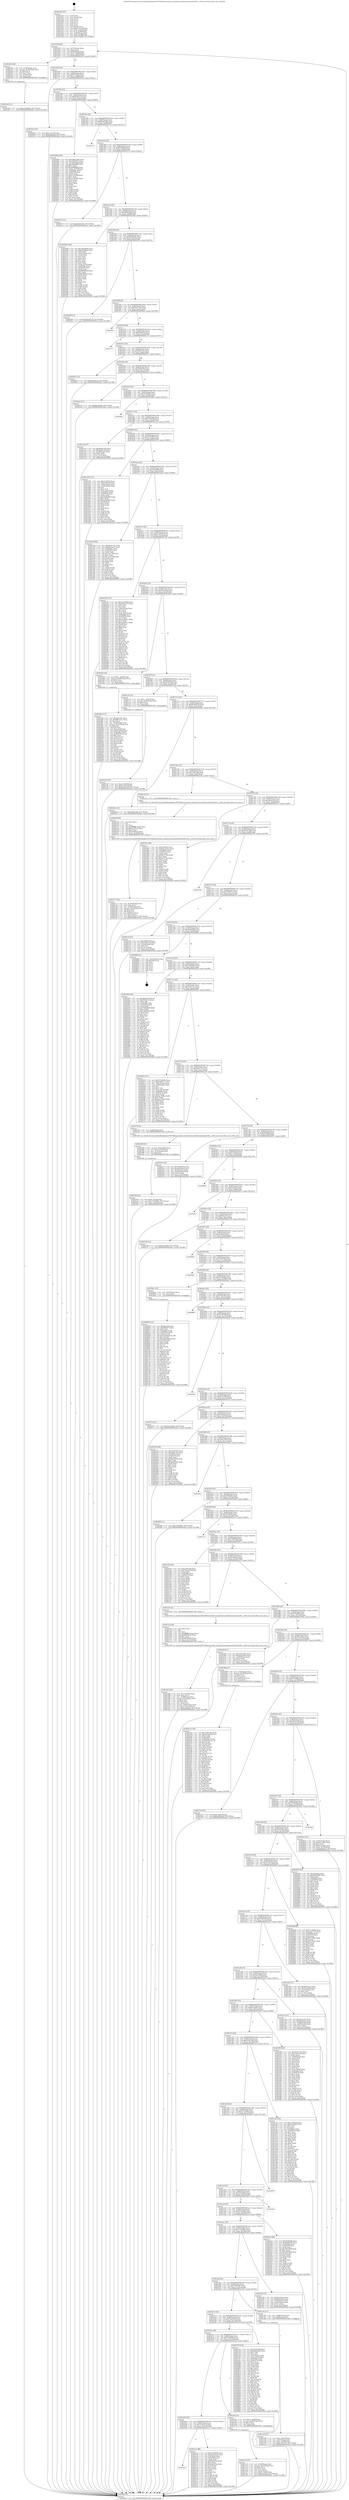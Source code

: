 digraph "0x401520" {
  label = "0x401520 (/mnt/c/Users/mathe/Desktop/tcc/POCII/binaries/extr_linuxdriversnetethernetintele100.c_e100_asf_Final-ollvm.out::main(0))"
  labelloc = "t"
  node[shape=record]

  Entry [label="",width=0.3,height=0.3,shape=circle,fillcolor=black,style=filled]
  "0x40154f" [label="{
     0x40154f [26]\l
     | [instrs]\l
     &nbsp;&nbsp;0x40154f \<+3\>: mov -0x7c(%rbp),%eax\l
     &nbsp;&nbsp;0x401552 \<+2\>: mov %eax,%ecx\l
     &nbsp;&nbsp;0x401554 \<+6\>: sub $0x8026c6fe,%ecx\l
     &nbsp;&nbsp;0x40155a \<+3\>: mov %eax,-0x80(%rbp)\l
     &nbsp;&nbsp;0x40155d \<+6\>: mov %ecx,-0x84(%rbp)\l
     &nbsp;&nbsp;0x401563 \<+6\>: je 00000000004023d3 \<main+0xeb3\>\l
  }"]
  "0x4023d3" [label="{
     0x4023d3 [26]\l
     | [instrs]\l
     &nbsp;&nbsp;0x4023d3 \<+4\>: mov -0x58(%rbp),%rax\l
     &nbsp;&nbsp;0x4023d7 \<+4\>: movslq -0x74(%rbp),%rcx\l
     &nbsp;&nbsp;0x4023db \<+4\>: shl $0x4,%rcx\l
     &nbsp;&nbsp;0x4023df \<+3\>: add %rcx,%rax\l
     &nbsp;&nbsp;0x4023e2 \<+3\>: mov (%rax),%rax\l
     &nbsp;&nbsp;0x4023e5 \<+3\>: mov %rax,%rdi\l
     &nbsp;&nbsp;0x4023e8 \<+5\>: call 0000000000401030 \<free@plt\>\l
     | [calls]\l
     &nbsp;&nbsp;0x401030 \{1\} (unknown)\l
  }"]
  "0x401569" [label="{
     0x401569 [25]\l
     | [instrs]\l
     &nbsp;&nbsp;0x401569 \<+5\>: jmp 000000000040156e \<main+0x4e\>\l
     &nbsp;&nbsp;0x40156e \<+3\>: mov -0x80(%rbp),%eax\l
     &nbsp;&nbsp;0x401571 \<+5\>: sub $0x81574acf,%eax\l
     &nbsp;&nbsp;0x401576 \<+6\>: mov %eax,-0x88(%rbp)\l
     &nbsp;&nbsp;0x40157c \<+6\>: je 0000000000402502 \<main+0xfe2\>\l
  }"]
  Exit [label="",width=0.3,height=0.3,shape=circle,fillcolor=black,style=filled,peripheries=2]
  "0x402502" [label="{
     0x402502 [19]\l
     | [instrs]\l
     &nbsp;&nbsp;0x402502 \<+7\>: movl $0x0,-0x78(%rbp)\l
     &nbsp;&nbsp;0x402509 \<+7\>: movl $0xfedbd9ad,-0x7c(%rbp)\l
     &nbsp;&nbsp;0x402510 \<+5\>: jmp 00000000004029af \<main+0x148f\>\l
  }"]
  "0x401582" [label="{
     0x401582 [25]\l
     | [instrs]\l
     &nbsp;&nbsp;0x401582 \<+5\>: jmp 0000000000401587 \<main+0x67\>\l
     &nbsp;&nbsp;0x401587 \<+3\>: mov -0x80(%rbp),%eax\l
     &nbsp;&nbsp;0x40158a \<+5\>: sub $0x81f0a7c3,%eax\l
     &nbsp;&nbsp;0x40158f \<+6\>: mov %eax,-0x8c(%rbp)\l
     &nbsp;&nbsp;0x401595 \<+6\>: je 0000000000402489 \<main+0xf69\>\l
  }"]
  "0x4026b8" [label="{
     0x4026b8 [152]\l
     | [instrs]\l
     &nbsp;&nbsp;0x4026b8 \<+5\>: mov $0xaba0ade,%ecx\l
     &nbsp;&nbsp;0x4026bd \<+5\>: mov $0x66fc2f7,%edx\l
     &nbsp;&nbsp;0x4026c2 \<+3\>: mov $0x1,%sil\l
     &nbsp;&nbsp;0x4026c5 \<+8\>: mov 0x40506c,%r8d\l
     &nbsp;&nbsp;0x4026cd \<+8\>: mov 0x405078,%r9d\l
     &nbsp;&nbsp;0x4026d5 \<+3\>: mov %r8d,%r10d\l
     &nbsp;&nbsp;0x4026d8 \<+7\>: add $0x242f4420,%r10d\l
     &nbsp;&nbsp;0x4026df \<+4\>: sub $0x1,%r10d\l
     &nbsp;&nbsp;0x4026e3 \<+7\>: sub $0x242f4420,%r10d\l
     &nbsp;&nbsp;0x4026ea \<+4\>: imul %r10d,%r8d\l
     &nbsp;&nbsp;0x4026ee \<+4\>: and $0x1,%r8d\l
     &nbsp;&nbsp;0x4026f2 \<+4\>: cmp $0x0,%r8d\l
     &nbsp;&nbsp;0x4026f6 \<+4\>: sete %r11b\l
     &nbsp;&nbsp;0x4026fa \<+4\>: cmp $0xa,%r9d\l
     &nbsp;&nbsp;0x4026fe \<+3\>: setl %bl\l
     &nbsp;&nbsp;0x402701 \<+3\>: mov %r11b,%r14b\l
     &nbsp;&nbsp;0x402704 \<+4\>: xor $0xff,%r14b\l
     &nbsp;&nbsp;0x402708 \<+3\>: mov %bl,%r15b\l
     &nbsp;&nbsp;0x40270b \<+4\>: xor $0xff,%r15b\l
     &nbsp;&nbsp;0x40270f \<+4\>: xor $0x1,%sil\l
     &nbsp;&nbsp;0x402713 \<+3\>: mov %r14b,%r12b\l
     &nbsp;&nbsp;0x402716 \<+4\>: and $0xff,%r12b\l
     &nbsp;&nbsp;0x40271a \<+3\>: and %sil,%r11b\l
     &nbsp;&nbsp;0x40271d \<+3\>: mov %r15b,%r13b\l
     &nbsp;&nbsp;0x402720 \<+4\>: and $0xff,%r13b\l
     &nbsp;&nbsp;0x402724 \<+3\>: and %sil,%bl\l
     &nbsp;&nbsp;0x402727 \<+3\>: or %r11b,%r12b\l
     &nbsp;&nbsp;0x40272a \<+3\>: or %bl,%r13b\l
     &nbsp;&nbsp;0x40272d \<+3\>: xor %r13b,%r12b\l
     &nbsp;&nbsp;0x402730 \<+3\>: or %r15b,%r14b\l
     &nbsp;&nbsp;0x402733 \<+4\>: xor $0xff,%r14b\l
     &nbsp;&nbsp;0x402737 \<+4\>: or $0x1,%sil\l
     &nbsp;&nbsp;0x40273b \<+3\>: and %sil,%r14b\l
     &nbsp;&nbsp;0x40273e \<+3\>: or %r14b,%r12b\l
     &nbsp;&nbsp;0x402741 \<+4\>: test $0x1,%r12b\l
     &nbsp;&nbsp;0x402745 \<+3\>: cmovne %edx,%ecx\l
     &nbsp;&nbsp;0x402748 \<+3\>: mov %ecx,-0x7c(%rbp)\l
     &nbsp;&nbsp;0x40274b \<+5\>: jmp 00000000004029af \<main+0x148f\>\l
  }"]
  "0x402489" [label="{
     0x402489 [109]\l
     | [instrs]\l
     &nbsp;&nbsp;0x402489 \<+5\>: mov $0x2b4a330d,%eax\l
     &nbsp;&nbsp;0x40248e \<+5\>: mov $0x32f54e61,%ecx\l
     &nbsp;&nbsp;0x402493 \<+3\>: mov -0x74(%rbp),%edx\l
     &nbsp;&nbsp;0x402496 \<+6\>: sub $0x4dbf0d68,%edx\l
     &nbsp;&nbsp;0x40249c \<+3\>: add $0x1,%edx\l
     &nbsp;&nbsp;0x40249f \<+6\>: add $0x4dbf0d68,%edx\l
     &nbsp;&nbsp;0x4024a5 \<+3\>: mov %edx,-0x74(%rbp)\l
     &nbsp;&nbsp;0x4024a8 \<+7\>: mov 0x40506c,%edx\l
     &nbsp;&nbsp;0x4024af \<+7\>: mov 0x405078,%esi\l
     &nbsp;&nbsp;0x4024b6 \<+2\>: mov %edx,%edi\l
     &nbsp;&nbsp;0x4024b8 \<+6\>: sub $0x2116349f,%edi\l
     &nbsp;&nbsp;0x4024be \<+3\>: sub $0x1,%edi\l
     &nbsp;&nbsp;0x4024c1 \<+6\>: add $0x2116349f,%edi\l
     &nbsp;&nbsp;0x4024c7 \<+3\>: imul %edi,%edx\l
     &nbsp;&nbsp;0x4024ca \<+3\>: and $0x1,%edx\l
     &nbsp;&nbsp;0x4024cd \<+3\>: cmp $0x0,%edx\l
     &nbsp;&nbsp;0x4024d0 \<+4\>: sete %r8b\l
     &nbsp;&nbsp;0x4024d4 \<+3\>: cmp $0xa,%esi\l
     &nbsp;&nbsp;0x4024d7 \<+4\>: setl %r9b\l
     &nbsp;&nbsp;0x4024db \<+3\>: mov %r8b,%r10b\l
     &nbsp;&nbsp;0x4024de \<+3\>: and %r9b,%r10b\l
     &nbsp;&nbsp;0x4024e1 \<+3\>: xor %r9b,%r8b\l
     &nbsp;&nbsp;0x4024e4 \<+3\>: or %r8b,%r10b\l
     &nbsp;&nbsp;0x4024e7 \<+4\>: test $0x1,%r10b\l
     &nbsp;&nbsp;0x4024eb \<+3\>: cmovne %ecx,%eax\l
     &nbsp;&nbsp;0x4024ee \<+3\>: mov %eax,-0x7c(%rbp)\l
     &nbsp;&nbsp;0x4024f1 \<+5\>: jmp 00000000004029af \<main+0x148f\>\l
  }"]
  "0x40159b" [label="{
     0x40159b [25]\l
     | [instrs]\l
     &nbsp;&nbsp;0x40159b \<+5\>: jmp 00000000004015a0 \<main+0x80\>\l
     &nbsp;&nbsp;0x4015a0 \<+3\>: mov -0x80(%rbp),%eax\l
     &nbsp;&nbsp;0x4015a3 \<+5\>: sub $0x84e67e92,%eax\l
     &nbsp;&nbsp;0x4015a8 \<+6\>: mov %eax,-0x90(%rbp)\l
     &nbsp;&nbsp;0x4015ae \<+6\>: je 000000000040275c \<main+0x123c\>\l
  }"]
  "0x4025a3" [label="{
     0x4025a3 [139]\l
     | [instrs]\l
     &nbsp;&nbsp;0x4025a3 \<+5\>: mov $0x1e9f3765,%edx\l
     &nbsp;&nbsp;0x4025a8 \<+5\>: mov $0xbb7bd578,%esi\l
     &nbsp;&nbsp;0x4025ad \<+3\>: mov $0x1,%r8b\l
     &nbsp;&nbsp;0x4025b0 \<+3\>: xor %r9d,%r9d\l
     &nbsp;&nbsp;0x4025b3 \<+8\>: mov 0x40506c,%r10d\l
     &nbsp;&nbsp;0x4025bb \<+8\>: mov 0x405078,%r11d\l
     &nbsp;&nbsp;0x4025c3 \<+4\>: sub $0x1,%r9d\l
     &nbsp;&nbsp;0x4025c7 \<+3\>: mov %r10d,%ebx\l
     &nbsp;&nbsp;0x4025ca \<+3\>: add %r9d,%ebx\l
     &nbsp;&nbsp;0x4025cd \<+4\>: imul %ebx,%r10d\l
     &nbsp;&nbsp;0x4025d1 \<+4\>: and $0x1,%r10d\l
     &nbsp;&nbsp;0x4025d5 \<+4\>: cmp $0x0,%r10d\l
     &nbsp;&nbsp;0x4025d9 \<+4\>: sete %r14b\l
     &nbsp;&nbsp;0x4025dd \<+4\>: cmp $0xa,%r11d\l
     &nbsp;&nbsp;0x4025e1 \<+4\>: setl %r15b\l
     &nbsp;&nbsp;0x4025e5 \<+3\>: mov %r14b,%r12b\l
     &nbsp;&nbsp;0x4025e8 \<+4\>: xor $0xff,%r12b\l
     &nbsp;&nbsp;0x4025ec \<+3\>: mov %r15b,%r13b\l
     &nbsp;&nbsp;0x4025ef \<+4\>: xor $0xff,%r13b\l
     &nbsp;&nbsp;0x4025f3 \<+4\>: xor $0x1,%r8b\l
     &nbsp;&nbsp;0x4025f7 \<+3\>: mov %r12b,%al\l
     &nbsp;&nbsp;0x4025fa \<+2\>: and $0xff,%al\l
     &nbsp;&nbsp;0x4025fc \<+3\>: and %r8b,%r14b\l
     &nbsp;&nbsp;0x4025ff \<+3\>: mov %r13b,%cl\l
     &nbsp;&nbsp;0x402602 \<+3\>: and $0xff,%cl\l
     &nbsp;&nbsp;0x402605 \<+3\>: and %r8b,%r15b\l
     &nbsp;&nbsp;0x402608 \<+3\>: or %r14b,%al\l
     &nbsp;&nbsp;0x40260b \<+3\>: or %r15b,%cl\l
     &nbsp;&nbsp;0x40260e \<+2\>: xor %cl,%al\l
     &nbsp;&nbsp;0x402610 \<+3\>: or %r13b,%r12b\l
     &nbsp;&nbsp;0x402613 \<+4\>: xor $0xff,%r12b\l
     &nbsp;&nbsp;0x402617 \<+4\>: or $0x1,%r8b\l
     &nbsp;&nbsp;0x40261b \<+3\>: and %r8b,%r12b\l
     &nbsp;&nbsp;0x40261e \<+3\>: or %r12b,%al\l
     &nbsp;&nbsp;0x402621 \<+2\>: test $0x1,%al\l
     &nbsp;&nbsp;0x402623 \<+3\>: cmovne %esi,%edx\l
     &nbsp;&nbsp;0x402626 \<+3\>: mov %edx,-0x7c(%rbp)\l
     &nbsp;&nbsp;0x402629 \<+5\>: jmp 00000000004029af \<main+0x148f\>\l
  }"]
  "0x40275c" [label="{
     0x40275c\l
  }", style=dashed]
  "0x4015b4" [label="{
     0x4015b4 [25]\l
     | [instrs]\l
     &nbsp;&nbsp;0x4015b4 \<+5\>: jmp 00000000004015b9 \<main+0x99\>\l
     &nbsp;&nbsp;0x4015b9 \<+3\>: mov -0x80(%rbp),%eax\l
     &nbsp;&nbsp;0x4015bc \<+5\>: sub $0x85e58fad,%eax\l
     &nbsp;&nbsp;0x4015c1 \<+6\>: mov %eax,-0x94(%rbp)\l
     &nbsp;&nbsp;0x4015c7 \<+6\>: je 0000000000402373 \<main+0xe53\>\l
  }"]
  "0x4023ed" [label="{
     0x4023ed [12]\l
     | [instrs]\l
     &nbsp;&nbsp;0x4023ed \<+7\>: movl $0xe3200643,-0x7c(%rbp)\l
     &nbsp;&nbsp;0x4023f4 \<+5\>: jmp 00000000004029af \<main+0x148f\>\l
  }"]
  "0x402373" [label="{
     0x402373 [12]\l
     | [instrs]\l
     &nbsp;&nbsp;0x402373 \<+7\>: movl $0x62361e56,-0x7c(%rbp)\l
     &nbsp;&nbsp;0x40237a \<+5\>: jmp 00000000004029af \<main+0x148f\>\l
  }"]
  "0x4015cd" [label="{
     0x4015cd [25]\l
     | [instrs]\l
     &nbsp;&nbsp;0x4015cd \<+5\>: jmp 00000000004015d2 \<main+0xb2\>\l
     &nbsp;&nbsp;0x4015d2 \<+3\>: mov -0x80(%rbp),%eax\l
     &nbsp;&nbsp;0x4015d5 \<+5\>: sub $0x890b2af5,%eax\l
     &nbsp;&nbsp;0x4015da \<+6\>: mov %eax,-0x98(%rbp)\l
     &nbsp;&nbsp;0x4015e0 \<+6\>: je 0000000000402306 \<main+0xde6\>\l
  }"]
  "0x40239f" [label="{
     0x40239f [25]\l
     | [instrs]\l
     &nbsp;&nbsp;0x40239f \<+7\>: movl $0x0,-0x74(%rbp)\l
     &nbsp;&nbsp;0x4023a6 \<+7\>: movl $0x71b59803,-0x7c(%rbp)\l
     &nbsp;&nbsp;0x4023ad \<+6\>: mov %eax,-0x184(%rbp)\l
     &nbsp;&nbsp;0x4023b3 \<+5\>: jmp 00000000004029af \<main+0x148f\>\l
  }"]
  "0x402306" [label="{
     0x402306 [109]\l
     | [instrs]\l
     &nbsp;&nbsp;0x402306 \<+5\>: mov $0x542d5bf6,%eax\l
     &nbsp;&nbsp;0x40230b \<+5\>: mov $0x85e58fad,%ecx\l
     &nbsp;&nbsp;0x402310 \<+2\>: xor %edx,%edx\l
     &nbsp;&nbsp;0x402312 \<+3\>: mov -0x5c(%rbp),%esi\l
     &nbsp;&nbsp;0x402315 \<+2\>: mov %edx,%edi\l
     &nbsp;&nbsp;0x402317 \<+2\>: sub %esi,%edi\l
     &nbsp;&nbsp;0x402319 \<+2\>: mov %edx,%esi\l
     &nbsp;&nbsp;0x40231b \<+3\>: sub $0x1,%esi\l
     &nbsp;&nbsp;0x40231e \<+2\>: add %esi,%edi\l
     &nbsp;&nbsp;0x402320 \<+2\>: sub %edi,%edx\l
     &nbsp;&nbsp;0x402322 \<+3\>: mov %edx,-0x5c(%rbp)\l
     &nbsp;&nbsp;0x402325 \<+7\>: mov 0x40506c,%edx\l
     &nbsp;&nbsp;0x40232c \<+7\>: mov 0x405078,%esi\l
     &nbsp;&nbsp;0x402333 \<+2\>: mov %edx,%edi\l
     &nbsp;&nbsp;0x402335 \<+6\>: add $0x6694b819,%edi\l
     &nbsp;&nbsp;0x40233b \<+3\>: sub $0x1,%edi\l
     &nbsp;&nbsp;0x40233e \<+6\>: sub $0x6694b819,%edi\l
     &nbsp;&nbsp;0x402344 \<+3\>: imul %edi,%edx\l
     &nbsp;&nbsp;0x402347 \<+3\>: and $0x1,%edx\l
     &nbsp;&nbsp;0x40234a \<+3\>: cmp $0x0,%edx\l
     &nbsp;&nbsp;0x40234d \<+4\>: sete %r8b\l
     &nbsp;&nbsp;0x402351 \<+3\>: cmp $0xa,%esi\l
     &nbsp;&nbsp;0x402354 \<+4\>: setl %r9b\l
     &nbsp;&nbsp;0x402358 \<+3\>: mov %r8b,%r10b\l
     &nbsp;&nbsp;0x40235b \<+3\>: and %r9b,%r10b\l
     &nbsp;&nbsp;0x40235e \<+3\>: xor %r9b,%r8b\l
     &nbsp;&nbsp;0x402361 \<+3\>: or %r8b,%r10b\l
     &nbsp;&nbsp;0x402364 \<+4\>: test $0x1,%r10b\l
     &nbsp;&nbsp;0x402368 \<+3\>: cmovne %ecx,%eax\l
     &nbsp;&nbsp;0x40236b \<+3\>: mov %eax,-0x7c(%rbp)\l
     &nbsp;&nbsp;0x40236e \<+5\>: jmp 00000000004029af \<main+0x148f\>\l
  }"]
  "0x4015e6" [label="{
     0x4015e6 [25]\l
     | [instrs]\l
     &nbsp;&nbsp;0x4015e6 \<+5\>: jmp 00000000004015eb \<main+0xcb\>\l
     &nbsp;&nbsp;0x4015eb \<+3\>: mov -0x80(%rbp),%eax\l
     &nbsp;&nbsp;0x4015ee \<+5\>: sub $0x903d3793,%eax\l
     &nbsp;&nbsp;0x4015f3 \<+6\>: mov %eax,-0x9c(%rbp)\l
     &nbsp;&nbsp;0x4015f9 \<+6\>: je 0000000000402296 \<main+0xd76\>\l
  }"]
  "0x402388" [label="{
     0x402388 [23]\l
     | [instrs]\l
     &nbsp;&nbsp;0x402388 \<+10\>: movabs $0x4030b6,%rdi\l
     &nbsp;&nbsp;0x402392 \<+3\>: mov %eax,-0x70(%rbp)\l
     &nbsp;&nbsp;0x402395 \<+3\>: mov -0x70(%rbp),%esi\l
     &nbsp;&nbsp;0x402398 \<+2\>: mov $0x0,%al\l
     &nbsp;&nbsp;0x40239a \<+5\>: call 0000000000401040 \<printf@plt\>\l
     | [calls]\l
     &nbsp;&nbsp;0x401040 \{1\} (unknown)\l
  }"]
  "0x402296" [label="{
     0x402296 [12]\l
     | [instrs]\l
     &nbsp;&nbsp;0x402296 \<+7\>: movl $0x5b329152,-0x7c(%rbp)\l
     &nbsp;&nbsp;0x40229d \<+5\>: jmp 00000000004029af \<main+0x148f\>\l
  }"]
  "0x4015ff" [label="{
     0x4015ff [25]\l
     | [instrs]\l
     &nbsp;&nbsp;0x4015ff \<+5\>: jmp 0000000000401604 \<main+0xe4\>\l
     &nbsp;&nbsp;0x401604 \<+3\>: mov -0x80(%rbp),%eax\l
     &nbsp;&nbsp;0x401607 \<+5\>: sub $0x92eb1745,%eax\l
     &nbsp;&nbsp;0x40160c \<+6\>: mov %eax,-0xa0(%rbp)\l
     &nbsp;&nbsp;0x401612 \<+6\>: je 00000000004028a4 \<main+0x1384\>\l
  }"]
  "0x401b5e" [label="{
     0x401b5e\l
  }", style=dashed]
  "0x4028a4" [label="{
     0x4028a4\l
  }", style=dashed]
  "0x401618" [label="{
     0x401618 [25]\l
     | [instrs]\l
     &nbsp;&nbsp;0x401618 \<+5\>: jmp 000000000040161d \<main+0xfd\>\l
     &nbsp;&nbsp;0x40161d \<+3\>: mov -0x80(%rbp),%eax\l
     &nbsp;&nbsp;0x401620 \<+5\>: sub $0x96dcf47e,%eax\l
     &nbsp;&nbsp;0x401625 \<+6\>: mov %eax,-0xa4(%rbp)\l
     &nbsp;&nbsp;0x40162b \<+6\>: je 0000000000401c77 \<main+0x757\>\l
  }"]
  "0x4021a1" [label="{
     0x4021a1 [88]\l
     | [instrs]\l
     &nbsp;&nbsp;0x4021a1 \<+5\>: mov $0xa1b50905,%eax\l
     &nbsp;&nbsp;0x4021a6 \<+5\>: mov $0xb1ce4b36,%ecx\l
     &nbsp;&nbsp;0x4021ab \<+7\>: mov 0x40506c,%edx\l
     &nbsp;&nbsp;0x4021b2 \<+7\>: mov 0x405078,%esi\l
     &nbsp;&nbsp;0x4021b9 \<+2\>: mov %edx,%edi\l
     &nbsp;&nbsp;0x4021bb \<+6\>: sub $0xf0da41be,%edi\l
     &nbsp;&nbsp;0x4021c1 \<+3\>: sub $0x1,%edi\l
     &nbsp;&nbsp;0x4021c4 \<+6\>: add $0xf0da41be,%edi\l
     &nbsp;&nbsp;0x4021ca \<+3\>: imul %edi,%edx\l
     &nbsp;&nbsp;0x4021cd \<+3\>: and $0x1,%edx\l
     &nbsp;&nbsp;0x4021d0 \<+3\>: cmp $0x0,%edx\l
     &nbsp;&nbsp;0x4021d3 \<+4\>: sete %r8b\l
     &nbsp;&nbsp;0x4021d7 \<+3\>: cmp $0xa,%esi\l
     &nbsp;&nbsp;0x4021da \<+4\>: setl %r9b\l
     &nbsp;&nbsp;0x4021de \<+3\>: mov %r8b,%r10b\l
     &nbsp;&nbsp;0x4021e1 \<+3\>: and %r9b,%r10b\l
     &nbsp;&nbsp;0x4021e4 \<+3\>: xor %r9b,%r8b\l
     &nbsp;&nbsp;0x4021e7 \<+3\>: or %r8b,%r10b\l
     &nbsp;&nbsp;0x4021ea \<+4\>: test $0x1,%r10b\l
     &nbsp;&nbsp;0x4021ee \<+3\>: cmovne %ecx,%eax\l
     &nbsp;&nbsp;0x4021f1 \<+3\>: mov %eax,-0x7c(%rbp)\l
     &nbsp;&nbsp;0x4021f4 \<+5\>: jmp 00000000004029af \<main+0x148f\>\l
  }"]
  "0x401c77" [label="{
     0x401c77\l
  }", style=dashed]
  "0x401631" [label="{
     0x401631 [25]\l
     | [instrs]\l
     &nbsp;&nbsp;0x401631 \<+5\>: jmp 0000000000401636 \<main+0x116\>\l
     &nbsp;&nbsp;0x401636 \<+3\>: mov -0x80(%rbp),%eax\l
     &nbsp;&nbsp;0x401639 \<+5\>: sub $0x98f1e1ec,%eax\l
     &nbsp;&nbsp;0x40163e \<+6\>: mov %eax,-0xa8(%rbp)\l
     &nbsp;&nbsp;0x401644 \<+6\>: je 000000000040205c \<main+0xb3c\>\l
  }"]
  "0x402177" [label="{
     0x402177 [42]\l
     | [instrs]\l
     &nbsp;&nbsp;0x402177 \<+6\>: mov -0x180(%rbp),%ecx\l
     &nbsp;&nbsp;0x40217d \<+3\>: imul %eax,%ecx\l
     &nbsp;&nbsp;0x402180 \<+4\>: mov -0x58(%rbp),%rsi\l
     &nbsp;&nbsp;0x402184 \<+4\>: movslq -0x5c(%rbp),%rdi\l
     &nbsp;&nbsp;0x402188 \<+4\>: shl $0x4,%rdi\l
     &nbsp;&nbsp;0x40218c \<+3\>: add %rdi,%rsi\l
     &nbsp;&nbsp;0x40218f \<+4\>: mov 0x8(%rsi),%rsi\l
     &nbsp;&nbsp;0x402193 \<+2\>: mov %ecx,(%rsi)\l
     &nbsp;&nbsp;0x402195 \<+7\>: movl $0x7e3a5e73,-0x7c(%rbp)\l
     &nbsp;&nbsp;0x40219c \<+5\>: jmp 00000000004029af \<main+0x148f\>\l
  }"]
  "0x40205c" [label="{
     0x40205c [12]\l
     | [instrs]\l
     &nbsp;&nbsp;0x40205c \<+7\>: movl $0x5b329152,-0x7c(%rbp)\l
     &nbsp;&nbsp;0x402063 \<+5\>: jmp 00000000004029af \<main+0x148f\>\l
  }"]
  "0x40164a" [label="{
     0x40164a [25]\l
     | [instrs]\l
     &nbsp;&nbsp;0x40164a \<+5\>: jmp 000000000040164f \<main+0x12f\>\l
     &nbsp;&nbsp;0x40164f \<+3\>: mov -0x80(%rbp),%eax\l
     &nbsp;&nbsp;0x401652 \<+5\>: sub $0x9dfb07f0,%eax\l
     &nbsp;&nbsp;0x401657 \<+6\>: mov %eax,-0xac(%rbp)\l
     &nbsp;&nbsp;0x40165d \<+6\>: je 00000000004022a2 \<main+0xd82\>\l
  }"]
  "0x40214f" [label="{
     0x40214f [40]\l
     | [instrs]\l
     &nbsp;&nbsp;0x40214f \<+5\>: mov $0x2,%ecx\l
     &nbsp;&nbsp;0x402154 \<+1\>: cltd\l
     &nbsp;&nbsp;0x402155 \<+2\>: idiv %ecx\l
     &nbsp;&nbsp;0x402157 \<+6\>: imul $0xfffffffe,%edx,%ecx\l
     &nbsp;&nbsp;0x40215d \<+6\>: add $0x41365ccb,%ecx\l
     &nbsp;&nbsp;0x402163 \<+3\>: add $0x1,%ecx\l
     &nbsp;&nbsp;0x402166 \<+6\>: sub $0x41365ccb,%ecx\l
     &nbsp;&nbsp;0x40216c \<+6\>: mov %ecx,-0x180(%rbp)\l
     &nbsp;&nbsp;0x402172 \<+5\>: call 0000000000401160 \<next_i\>\l
     | [calls]\l
     &nbsp;&nbsp;0x401160 \{1\} (/mnt/c/Users/mathe/Desktop/tcc/POCII/binaries/extr_linuxdriversnetethernetintele100.c_e100_asf_Final-ollvm.out::next_i)\l
  }"]
  "0x4022a2" [label="{
     0x4022a2 [12]\l
     | [instrs]\l
     &nbsp;&nbsp;0x4022a2 \<+7\>: movl $0x6dca2a84,-0x7c(%rbp)\l
     &nbsp;&nbsp;0x4022a9 \<+5\>: jmp 00000000004029af \<main+0x148f\>\l
  }"]
  "0x401663" [label="{
     0x401663 [25]\l
     | [instrs]\l
     &nbsp;&nbsp;0x401663 \<+5\>: jmp 0000000000401668 \<main+0x148\>\l
     &nbsp;&nbsp;0x401668 \<+3\>: mov -0x80(%rbp),%eax\l
     &nbsp;&nbsp;0x40166b \<+5\>: sub $0xa1b50905,%eax\l
     &nbsp;&nbsp;0x401670 \<+6\>: mov %eax,-0xb0(%rbp)\l
     &nbsp;&nbsp;0x401676 \<+6\>: je 000000000040290c \<main+0x13ec\>\l
  }"]
  "0x401feb" [label="{
     0x401feb [113]\l
     | [instrs]\l
     &nbsp;&nbsp;0x401feb \<+5\>: mov $0x5ec0a63,%ecx\l
     &nbsp;&nbsp;0x401ff0 \<+5\>: mov $0x98f1e1ec,%edx\l
     &nbsp;&nbsp;0x401ff5 \<+2\>: xor %esi,%esi\l
     &nbsp;&nbsp;0x401ff7 \<+4\>: mov -0x58(%rbp),%rdi\l
     &nbsp;&nbsp;0x401ffb \<+4\>: movslq -0x5c(%rbp),%r8\l
     &nbsp;&nbsp;0x401fff \<+4\>: shl $0x4,%r8\l
     &nbsp;&nbsp;0x402003 \<+3\>: add %r8,%rdi\l
     &nbsp;&nbsp;0x402006 \<+4\>: mov %rax,0x8(%rdi)\l
     &nbsp;&nbsp;0x40200a \<+7\>: movl $0x0,-0x6c(%rbp)\l
     &nbsp;&nbsp;0x402011 \<+8\>: mov 0x40506c,%r9d\l
     &nbsp;&nbsp;0x402019 \<+8\>: mov 0x405078,%r10d\l
     &nbsp;&nbsp;0x402021 \<+3\>: sub $0x1,%esi\l
     &nbsp;&nbsp;0x402024 \<+3\>: mov %r9d,%r11d\l
     &nbsp;&nbsp;0x402027 \<+3\>: add %esi,%r11d\l
     &nbsp;&nbsp;0x40202a \<+4\>: imul %r11d,%r9d\l
     &nbsp;&nbsp;0x40202e \<+4\>: and $0x1,%r9d\l
     &nbsp;&nbsp;0x402032 \<+4\>: cmp $0x0,%r9d\l
     &nbsp;&nbsp;0x402036 \<+3\>: sete %bl\l
     &nbsp;&nbsp;0x402039 \<+4\>: cmp $0xa,%r10d\l
     &nbsp;&nbsp;0x40203d \<+4\>: setl %r14b\l
     &nbsp;&nbsp;0x402041 \<+3\>: mov %bl,%r15b\l
     &nbsp;&nbsp;0x402044 \<+3\>: and %r14b,%r15b\l
     &nbsp;&nbsp;0x402047 \<+3\>: xor %r14b,%bl\l
     &nbsp;&nbsp;0x40204a \<+3\>: or %bl,%r15b\l
     &nbsp;&nbsp;0x40204d \<+4\>: test $0x1,%r15b\l
     &nbsp;&nbsp;0x402051 \<+3\>: cmovne %edx,%ecx\l
     &nbsp;&nbsp;0x402054 \<+3\>: mov %ecx,-0x7c(%rbp)\l
     &nbsp;&nbsp;0x402057 \<+5\>: jmp 00000000004029af \<main+0x148f\>\l
  }"]
  "0x40290c" [label="{
     0x40290c\l
  }", style=dashed]
  "0x40167c" [label="{
     0x40167c [25]\l
     | [instrs]\l
     &nbsp;&nbsp;0x40167c \<+5\>: jmp 0000000000401681 \<main+0x161\>\l
     &nbsp;&nbsp;0x401681 \<+3\>: mov -0x80(%rbp),%eax\l
     &nbsp;&nbsp;0x401684 \<+5\>: sub $0xa70527f9,%eax\l
     &nbsp;&nbsp;0x401689 \<+6\>: mov %eax,-0xb4(%rbp)\l
     &nbsp;&nbsp;0x40168f \<+6\>: je 0000000000401ca5 \<main+0x785\>\l
  }"]
  "0x401e82" [label="{
     0x401e82 [46]\l
     | [instrs]\l
     &nbsp;&nbsp;0x401e82 \<+6\>: mov -0x17c(%rbp),%ecx\l
     &nbsp;&nbsp;0x401e88 \<+3\>: imul %eax,%ecx\l
     &nbsp;&nbsp;0x401e8b \<+4\>: mov -0x58(%rbp),%rsi\l
     &nbsp;&nbsp;0x401e8f \<+4\>: movslq -0x5c(%rbp),%rdi\l
     &nbsp;&nbsp;0x401e93 \<+4\>: shl $0x4,%rdi\l
     &nbsp;&nbsp;0x401e97 \<+3\>: add %rdi,%rsi\l
     &nbsp;&nbsp;0x401e9a \<+3\>: mov (%rsi),%rsi\l
     &nbsp;&nbsp;0x401e9d \<+4\>: movslq -0x64(%rbp),%rdi\l
     &nbsp;&nbsp;0x401ea1 \<+3\>: mov %ecx,(%rsi,%rdi,4)\l
     &nbsp;&nbsp;0x401ea4 \<+7\>: movl $0xac6e6f4b,-0x7c(%rbp)\l
     &nbsp;&nbsp;0x401eab \<+5\>: jmp 00000000004029af \<main+0x148f\>\l
  }"]
  "0x401ca5" [label="{
     0x401ca5 [27]\l
     | [instrs]\l
     &nbsp;&nbsp;0x401ca5 \<+5\>: mov $0x84e67e92,%eax\l
     &nbsp;&nbsp;0x401caa \<+5\>: mov $0xbb287c6f,%ecx\l
     &nbsp;&nbsp;0x401caf \<+3\>: mov -0x34(%rbp),%edx\l
     &nbsp;&nbsp;0x401cb2 \<+3\>: cmp $0x0,%edx\l
     &nbsp;&nbsp;0x401cb5 \<+3\>: cmove %ecx,%eax\l
     &nbsp;&nbsp;0x401cb8 \<+3\>: mov %eax,-0x7c(%rbp)\l
     &nbsp;&nbsp;0x401cbb \<+5\>: jmp 00000000004029af \<main+0x148f\>\l
  }"]
  "0x401695" [label="{
     0x401695 [25]\l
     | [instrs]\l
     &nbsp;&nbsp;0x401695 \<+5\>: jmp 000000000040169a \<main+0x17a\>\l
     &nbsp;&nbsp;0x40169a \<+3\>: mov -0x80(%rbp),%eax\l
     &nbsp;&nbsp;0x40169d \<+5\>: sub $0xac070955,%eax\l
     &nbsp;&nbsp;0x4016a2 \<+6\>: mov %eax,-0xb8(%rbp)\l
     &nbsp;&nbsp;0x4016a8 \<+6\>: je 0000000000401d74 \<main+0x854\>\l
  }"]
  "0x401e5a" [label="{
     0x401e5a [40]\l
     | [instrs]\l
     &nbsp;&nbsp;0x401e5a \<+5\>: mov $0x2,%ecx\l
     &nbsp;&nbsp;0x401e5f \<+1\>: cltd\l
     &nbsp;&nbsp;0x401e60 \<+2\>: idiv %ecx\l
     &nbsp;&nbsp;0x401e62 \<+6\>: imul $0xfffffffe,%edx,%ecx\l
     &nbsp;&nbsp;0x401e68 \<+6\>: sub $0x46940e50,%ecx\l
     &nbsp;&nbsp;0x401e6e \<+3\>: add $0x1,%ecx\l
     &nbsp;&nbsp;0x401e71 \<+6\>: add $0x46940e50,%ecx\l
     &nbsp;&nbsp;0x401e77 \<+6\>: mov %ecx,-0x17c(%rbp)\l
     &nbsp;&nbsp;0x401e7d \<+5\>: call 0000000000401160 \<next_i\>\l
     | [calls]\l
     &nbsp;&nbsp;0x401160 \{1\} (/mnt/c/Users/mathe/Desktop/tcc/POCII/binaries/extr_linuxdriversnetethernetintele100.c_e100_asf_Final-ollvm.out::next_i)\l
  }"]
  "0x401d74" [label="{
     0x401d74 [111]\l
     | [instrs]\l
     &nbsp;&nbsp;0x401d74 \<+5\>: mov $0x21355c6,%eax\l
     &nbsp;&nbsp;0x401d79 \<+5\>: mov $0x5c8041f6,%ecx\l
     &nbsp;&nbsp;0x401d7e \<+3\>: mov -0x5c(%rbp),%edx\l
     &nbsp;&nbsp;0x401d81 \<+3\>: cmp -0x50(%rbp),%edx\l
     &nbsp;&nbsp;0x401d84 \<+4\>: setl %sil\l
     &nbsp;&nbsp;0x401d88 \<+4\>: and $0x1,%sil\l
     &nbsp;&nbsp;0x401d8c \<+4\>: mov %sil,-0x2e(%rbp)\l
     &nbsp;&nbsp;0x401d90 \<+7\>: mov 0x40506c,%edx\l
     &nbsp;&nbsp;0x401d97 \<+7\>: mov 0x405078,%edi\l
     &nbsp;&nbsp;0x401d9e \<+3\>: mov %edx,%r8d\l
     &nbsp;&nbsp;0x401da1 \<+7\>: sub $0x4a046380,%r8d\l
     &nbsp;&nbsp;0x401da8 \<+4\>: sub $0x1,%r8d\l
     &nbsp;&nbsp;0x401dac \<+7\>: add $0x4a046380,%r8d\l
     &nbsp;&nbsp;0x401db3 \<+4\>: imul %r8d,%edx\l
     &nbsp;&nbsp;0x401db7 \<+3\>: and $0x1,%edx\l
     &nbsp;&nbsp;0x401dba \<+3\>: cmp $0x0,%edx\l
     &nbsp;&nbsp;0x401dbd \<+4\>: sete %sil\l
     &nbsp;&nbsp;0x401dc1 \<+3\>: cmp $0xa,%edi\l
     &nbsp;&nbsp;0x401dc4 \<+4\>: setl %r9b\l
     &nbsp;&nbsp;0x401dc8 \<+3\>: mov %sil,%r10b\l
     &nbsp;&nbsp;0x401dcb \<+3\>: and %r9b,%r10b\l
     &nbsp;&nbsp;0x401dce \<+3\>: xor %r9b,%sil\l
     &nbsp;&nbsp;0x401dd1 \<+3\>: or %sil,%r10b\l
     &nbsp;&nbsp;0x401dd4 \<+4\>: test $0x1,%r10b\l
     &nbsp;&nbsp;0x401dd8 \<+3\>: cmovne %ecx,%eax\l
     &nbsp;&nbsp;0x401ddb \<+3\>: mov %eax,-0x7c(%rbp)\l
     &nbsp;&nbsp;0x401dde \<+5\>: jmp 00000000004029af \<main+0x148f\>\l
  }"]
  "0x4016ae" [label="{
     0x4016ae [25]\l
     | [instrs]\l
     &nbsp;&nbsp;0x4016ae \<+5\>: jmp 00000000004016b3 \<main+0x193\>\l
     &nbsp;&nbsp;0x4016b3 \<+3\>: mov -0x80(%rbp),%eax\l
     &nbsp;&nbsp;0x4016b6 \<+5\>: sub $0xac6e6f4b,%eax\l
     &nbsp;&nbsp;0x4016bb \<+6\>: mov %eax,-0xbc(%rbp)\l
     &nbsp;&nbsp;0x4016c1 \<+6\>: je 0000000000401eb0 \<main+0x990\>\l
  }"]
  "0x401e15" [label="{
     0x401e15 [37]\l
     | [instrs]\l
     &nbsp;&nbsp;0x401e15 \<+4\>: mov -0x58(%rbp),%rdi\l
     &nbsp;&nbsp;0x401e19 \<+4\>: movslq -0x5c(%rbp),%rcx\l
     &nbsp;&nbsp;0x401e1d \<+4\>: shl $0x4,%rcx\l
     &nbsp;&nbsp;0x401e21 \<+3\>: add %rcx,%rdi\l
     &nbsp;&nbsp;0x401e24 \<+3\>: mov %rax,(%rdi)\l
     &nbsp;&nbsp;0x401e27 \<+7\>: movl $0x0,-0x64(%rbp)\l
     &nbsp;&nbsp;0x401e2e \<+7\>: movl $0x5eac55bd,-0x7c(%rbp)\l
     &nbsp;&nbsp;0x401e35 \<+5\>: jmp 00000000004029af \<main+0x148f\>\l
  }"]
  "0x401eb0" [label="{
     0x401eb0 [88]\l
     | [instrs]\l
     &nbsp;&nbsp;0x401eb0 \<+5\>: mov $0x92eb1745,%eax\l
     &nbsp;&nbsp;0x401eb5 \<+5\>: mov $0x60ccbb47,%ecx\l
     &nbsp;&nbsp;0x401eba \<+7\>: mov 0x40506c,%edx\l
     &nbsp;&nbsp;0x401ec1 \<+7\>: mov 0x405078,%esi\l
     &nbsp;&nbsp;0x401ec8 \<+2\>: mov %edx,%edi\l
     &nbsp;&nbsp;0x401eca \<+6\>: sub $0x13ac73bf,%edi\l
     &nbsp;&nbsp;0x401ed0 \<+3\>: sub $0x1,%edi\l
     &nbsp;&nbsp;0x401ed3 \<+6\>: add $0x13ac73bf,%edi\l
     &nbsp;&nbsp;0x401ed9 \<+3\>: imul %edi,%edx\l
     &nbsp;&nbsp;0x401edc \<+3\>: and $0x1,%edx\l
     &nbsp;&nbsp;0x401edf \<+3\>: cmp $0x0,%edx\l
     &nbsp;&nbsp;0x401ee2 \<+4\>: sete %r8b\l
     &nbsp;&nbsp;0x401ee6 \<+3\>: cmp $0xa,%esi\l
     &nbsp;&nbsp;0x401ee9 \<+4\>: setl %r9b\l
     &nbsp;&nbsp;0x401eed \<+3\>: mov %r8b,%r10b\l
     &nbsp;&nbsp;0x401ef0 \<+3\>: and %r9b,%r10b\l
     &nbsp;&nbsp;0x401ef3 \<+3\>: xor %r9b,%r8b\l
     &nbsp;&nbsp;0x401ef6 \<+3\>: or %r8b,%r10b\l
     &nbsp;&nbsp;0x401ef9 \<+4\>: test $0x1,%r10b\l
     &nbsp;&nbsp;0x401efd \<+3\>: cmovne %ecx,%eax\l
     &nbsp;&nbsp;0x401f00 \<+3\>: mov %eax,-0x7c(%rbp)\l
     &nbsp;&nbsp;0x401f03 \<+5\>: jmp 00000000004029af \<main+0x148f\>\l
  }"]
  "0x4016c7" [label="{
     0x4016c7 [25]\l
     | [instrs]\l
     &nbsp;&nbsp;0x4016c7 \<+5\>: jmp 00000000004016cc \<main+0x1ac\>\l
     &nbsp;&nbsp;0x4016cc \<+3\>: mov -0x80(%rbp),%eax\l
     &nbsp;&nbsp;0x4016cf \<+5\>: sub $0xb1ce4b36,%eax\l
     &nbsp;&nbsp;0x4016d4 \<+6\>: mov %eax,-0xc0(%rbp)\l
     &nbsp;&nbsp;0x4016da \<+6\>: je 00000000004021f9 \<main+0xcd9\>\l
  }"]
  "0x401b45" [label="{
     0x401b45 [25]\l
     | [instrs]\l
     &nbsp;&nbsp;0x401b45 \<+5\>: jmp 0000000000401b4a \<main+0x62a\>\l
     &nbsp;&nbsp;0x401b4a \<+3\>: mov -0x80(%rbp),%eax\l
     &nbsp;&nbsp;0x401b4d \<+5\>: sub $0x7e3a5e73,%eax\l
     &nbsp;&nbsp;0x401b52 \<+6\>: mov %eax,-0x178(%rbp)\l
     &nbsp;&nbsp;0x401b58 \<+6\>: je 00000000004021a1 \<main+0xc81\>\l
  }"]
  "0x4021f9" [label="{
     0x4021f9 [157]\l
     | [instrs]\l
     &nbsp;&nbsp;0x4021f9 \<+5\>: mov $0xa1b50905,%eax\l
     &nbsp;&nbsp;0x4021fe \<+5\>: mov $0x903d3793,%ecx\l
     &nbsp;&nbsp;0x402203 \<+2\>: mov $0x1,%dl\l
     &nbsp;&nbsp;0x402205 \<+2\>: xor %esi,%esi\l
     &nbsp;&nbsp;0x402207 \<+3\>: mov -0x6c(%rbp),%edi\l
     &nbsp;&nbsp;0x40220a \<+3\>: sub $0x1,%esi\l
     &nbsp;&nbsp;0x40220d \<+2\>: sub %esi,%edi\l
     &nbsp;&nbsp;0x40220f \<+3\>: mov %edi,-0x6c(%rbp)\l
     &nbsp;&nbsp;0x402212 \<+7\>: mov 0x40506c,%esi\l
     &nbsp;&nbsp;0x402219 \<+7\>: mov 0x405078,%edi\l
     &nbsp;&nbsp;0x402220 \<+3\>: mov %esi,%r8d\l
     &nbsp;&nbsp;0x402223 \<+7\>: add $0xa2a4f4e1,%r8d\l
     &nbsp;&nbsp;0x40222a \<+4\>: sub $0x1,%r8d\l
     &nbsp;&nbsp;0x40222e \<+7\>: sub $0xa2a4f4e1,%r8d\l
     &nbsp;&nbsp;0x402235 \<+4\>: imul %r8d,%esi\l
     &nbsp;&nbsp;0x402239 \<+3\>: and $0x1,%esi\l
     &nbsp;&nbsp;0x40223c \<+3\>: cmp $0x0,%esi\l
     &nbsp;&nbsp;0x40223f \<+4\>: sete %r9b\l
     &nbsp;&nbsp;0x402243 \<+3\>: cmp $0xa,%edi\l
     &nbsp;&nbsp;0x402246 \<+4\>: setl %r10b\l
     &nbsp;&nbsp;0x40224a \<+3\>: mov %r9b,%r11b\l
     &nbsp;&nbsp;0x40224d \<+4\>: xor $0xff,%r11b\l
     &nbsp;&nbsp;0x402251 \<+3\>: mov %r10b,%bl\l
     &nbsp;&nbsp;0x402254 \<+3\>: xor $0xff,%bl\l
     &nbsp;&nbsp;0x402257 \<+3\>: xor $0x1,%dl\l
     &nbsp;&nbsp;0x40225a \<+3\>: mov %r11b,%r14b\l
     &nbsp;&nbsp;0x40225d \<+4\>: and $0xff,%r14b\l
     &nbsp;&nbsp;0x402261 \<+3\>: and %dl,%r9b\l
     &nbsp;&nbsp;0x402264 \<+3\>: mov %bl,%r15b\l
     &nbsp;&nbsp;0x402267 \<+4\>: and $0xff,%r15b\l
     &nbsp;&nbsp;0x40226b \<+3\>: and %dl,%r10b\l
     &nbsp;&nbsp;0x40226e \<+3\>: or %r9b,%r14b\l
     &nbsp;&nbsp;0x402271 \<+3\>: or %r10b,%r15b\l
     &nbsp;&nbsp;0x402274 \<+3\>: xor %r15b,%r14b\l
     &nbsp;&nbsp;0x402277 \<+3\>: or %bl,%r11b\l
     &nbsp;&nbsp;0x40227a \<+4\>: xor $0xff,%r11b\l
     &nbsp;&nbsp;0x40227e \<+3\>: or $0x1,%dl\l
     &nbsp;&nbsp;0x402281 \<+3\>: and %dl,%r11b\l
     &nbsp;&nbsp;0x402284 \<+3\>: or %r11b,%r14b\l
     &nbsp;&nbsp;0x402287 \<+4\>: test $0x1,%r14b\l
     &nbsp;&nbsp;0x40228b \<+3\>: cmovne %ecx,%eax\l
     &nbsp;&nbsp;0x40228e \<+3\>: mov %eax,-0x7c(%rbp)\l
     &nbsp;&nbsp;0x402291 \<+5\>: jmp 00000000004029af \<main+0x148f\>\l
  }"]
  "0x4016e0" [label="{
     0x4016e0 [25]\l
     | [instrs]\l
     &nbsp;&nbsp;0x4016e0 \<+5\>: jmp 00000000004016e5 \<main+0x1c5\>\l
     &nbsp;&nbsp;0x4016e5 \<+3\>: mov -0x80(%rbp),%eax\l
     &nbsp;&nbsp;0x4016e8 \<+5\>: sub $0xb4c2e22a,%eax\l
     &nbsp;&nbsp;0x4016ed \<+6\>: mov %eax,-0xc4(%rbp)\l
     &nbsp;&nbsp;0x4016f3 \<+6\>: je 0000000000401fd4 \<main+0xab4\>\l
  }"]
  "0x401dfe" [label="{
     0x401dfe [23]\l
     | [instrs]\l
     &nbsp;&nbsp;0x401dfe \<+7\>: movl $0x1,-0x60(%rbp)\l
     &nbsp;&nbsp;0x401e05 \<+4\>: movslq -0x60(%rbp),%rax\l
     &nbsp;&nbsp;0x401e09 \<+4\>: shl $0x2,%rax\l
     &nbsp;&nbsp;0x401e0d \<+3\>: mov %rax,%rdi\l
     &nbsp;&nbsp;0x401e10 \<+5\>: call 0000000000401050 \<malloc@plt\>\l
     | [calls]\l
     &nbsp;&nbsp;0x401050 \{1\} (unknown)\l
  }"]
  "0x401fd4" [label="{
     0x401fd4 [23]\l
     | [instrs]\l
     &nbsp;&nbsp;0x401fd4 \<+7\>: movl $0x1,-0x68(%rbp)\l
     &nbsp;&nbsp;0x401fdb \<+4\>: movslq -0x68(%rbp),%rax\l
     &nbsp;&nbsp;0x401fdf \<+4\>: shl $0x2,%rax\l
     &nbsp;&nbsp;0x401fe3 \<+3\>: mov %rax,%rdi\l
     &nbsp;&nbsp;0x401fe6 \<+5\>: call 0000000000401050 \<malloc@plt\>\l
     | [calls]\l
     &nbsp;&nbsp;0x401050 \{1\} (unknown)\l
  }"]
  "0x4016f9" [label="{
     0x4016f9 [25]\l
     | [instrs]\l
     &nbsp;&nbsp;0x4016f9 \<+5\>: jmp 00000000004016fe \<main+0x1de\>\l
     &nbsp;&nbsp;0x4016fe \<+3\>: mov -0x80(%rbp),%eax\l
     &nbsp;&nbsp;0x401701 \<+5\>: sub $0xbb287c6f,%eax\l
     &nbsp;&nbsp;0x401706 \<+6\>: mov %eax,-0xc8(%rbp)\l
     &nbsp;&nbsp;0x40170c \<+6\>: je 0000000000401cc0 \<main+0x7a0\>\l
  }"]
  "0x401b2c" [label="{
     0x401b2c [25]\l
     | [instrs]\l
     &nbsp;&nbsp;0x401b2c \<+5\>: jmp 0000000000401b31 \<main+0x611\>\l
     &nbsp;&nbsp;0x401b31 \<+3\>: mov -0x80(%rbp),%eax\l
     &nbsp;&nbsp;0x401b34 \<+5\>: sub $0x7b15865f,%eax\l
     &nbsp;&nbsp;0x401b39 \<+6\>: mov %eax,-0x174(%rbp)\l
     &nbsp;&nbsp;0x401b3f \<+6\>: je 0000000000401dfe \<main+0x8de\>\l
  }"]
  "0x401cc0" [label="{
     0x401cc0 [23]\l
     | [instrs]\l
     &nbsp;&nbsp;0x401cc0 \<+7\>: movl $0x1,-0x50(%rbp)\l
     &nbsp;&nbsp;0x401cc7 \<+4\>: movslq -0x50(%rbp),%rax\l
     &nbsp;&nbsp;0x401ccb \<+4\>: shl $0x4,%rax\l
     &nbsp;&nbsp;0x401ccf \<+3\>: mov %rax,%rdi\l
     &nbsp;&nbsp;0x401cd2 \<+5\>: call 0000000000401050 \<malloc@plt\>\l
     | [calls]\l
     &nbsp;&nbsp;0x401050 \{1\} (unknown)\l
  }"]
  "0x401712" [label="{
     0x401712 [25]\l
     | [instrs]\l
     &nbsp;&nbsp;0x401712 \<+5\>: jmp 0000000000401717 \<main+0x1f7\>\l
     &nbsp;&nbsp;0x401717 \<+3\>: mov -0x80(%rbp),%eax\l
     &nbsp;&nbsp;0x40171a \<+5\>: sub $0xbb7bd578,%eax\l
     &nbsp;&nbsp;0x40171f \<+6\>: mov %eax,-0xcc(%rbp)\l
     &nbsp;&nbsp;0x401725 \<+6\>: je 000000000040262e \<main+0x110e\>\l
  }"]
  "0x4027df" [label="{
     0x4027df [140]\l
     | [instrs]\l
     &nbsp;&nbsp;0x4027df \<+5\>: mov $0x23297af8,%eax\l
     &nbsp;&nbsp;0x4027e4 \<+5\>: mov $0xe0e0e026,%ecx\l
     &nbsp;&nbsp;0x4027e9 \<+2\>: mov $0x1,%dl\l
     &nbsp;&nbsp;0x4027eb \<+2\>: xor %esi,%esi\l
     &nbsp;&nbsp;0x4027ed \<+3\>: mov -0x3c(%rbp),%edi\l
     &nbsp;&nbsp;0x4027f0 \<+3\>: mov %edi,-0x2c(%rbp)\l
     &nbsp;&nbsp;0x4027f3 \<+7\>: mov 0x40506c,%edi\l
     &nbsp;&nbsp;0x4027fa \<+8\>: mov 0x405078,%r8d\l
     &nbsp;&nbsp;0x402802 \<+3\>: sub $0x1,%esi\l
     &nbsp;&nbsp;0x402805 \<+3\>: mov %edi,%r9d\l
     &nbsp;&nbsp;0x402808 \<+3\>: add %esi,%r9d\l
     &nbsp;&nbsp;0x40280b \<+4\>: imul %r9d,%edi\l
     &nbsp;&nbsp;0x40280f \<+3\>: and $0x1,%edi\l
     &nbsp;&nbsp;0x402812 \<+3\>: cmp $0x0,%edi\l
     &nbsp;&nbsp;0x402815 \<+4\>: sete %r10b\l
     &nbsp;&nbsp;0x402819 \<+4\>: cmp $0xa,%r8d\l
     &nbsp;&nbsp;0x40281d \<+4\>: setl %r11b\l
     &nbsp;&nbsp;0x402821 \<+3\>: mov %r10b,%bl\l
     &nbsp;&nbsp;0x402824 \<+3\>: xor $0xff,%bl\l
     &nbsp;&nbsp;0x402827 \<+3\>: mov %r11b,%r14b\l
     &nbsp;&nbsp;0x40282a \<+4\>: xor $0xff,%r14b\l
     &nbsp;&nbsp;0x40282e \<+3\>: xor $0x1,%dl\l
     &nbsp;&nbsp;0x402831 \<+3\>: mov %bl,%r15b\l
     &nbsp;&nbsp;0x402834 \<+4\>: and $0xff,%r15b\l
     &nbsp;&nbsp;0x402838 \<+3\>: and %dl,%r10b\l
     &nbsp;&nbsp;0x40283b \<+3\>: mov %r14b,%r12b\l
     &nbsp;&nbsp;0x40283e \<+4\>: and $0xff,%r12b\l
     &nbsp;&nbsp;0x402842 \<+3\>: and %dl,%r11b\l
     &nbsp;&nbsp;0x402845 \<+3\>: or %r10b,%r15b\l
     &nbsp;&nbsp;0x402848 \<+3\>: or %r11b,%r12b\l
     &nbsp;&nbsp;0x40284b \<+3\>: xor %r12b,%r15b\l
     &nbsp;&nbsp;0x40284e \<+3\>: or %r14b,%bl\l
     &nbsp;&nbsp;0x402851 \<+3\>: xor $0xff,%bl\l
     &nbsp;&nbsp;0x402854 \<+3\>: or $0x1,%dl\l
     &nbsp;&nbsp;0x402857 \<+2\>: and %dl,%bl\l
     &nbsp;&nbsp;0x402859 \<+3\>: or %bl,%r15b\l
     &nbsp;&nbsp;0x40285c \<+4\>: test $0x1,%r15b\l
     &nbsp;&nbsp;0x402860 \<+3\>: cmovne %ecx,%eax\l
     &nbsp;&nbsp;0x402863 \<+3\>: mov %eax,-0x7c(%rbp)\l
     &nbsp;&nbsp;0x402866 \<+5\>: jmp 00000000004029af \<main+0x148f\>\l
  }"]
  "0x40262e" [label="{
     0x40262e [12]\l
     | [instrs]\l
     &nbsp;&nbsp;0x40262e \<+7\>: movl $0x4d637a48,-0x7c(%rbp)\l
     &nbsp;&nbsp;0x402635 \<+5\>: jmp 00000000004029af \<main+0x148f\>\l
  }"]
  "0x40172b" [label="{
     0x40172b [25]\l
     | [instrs]\l
     &nbsp;&nbsp;0x40172b \<+5\>: jmp 0000000000401730 \<main+0x210\>\l
     &nbsp;&nbsp;0x401730 \<+3\>: mov -0x80(%rbp),%eax\l
     &nbsp;&nbsp;0x401733 \<+5\>: sub $0xc3d47a94,%eax\l
     &nbsp;&nbsp;0x401738 \<+6\>: mov %eax,-0xd0(%rbp)\l
     &nbsp;&nbsp;0x40173e \<+6\>: je 000000000040214a \<main+0xc2a\>\l
  }"]
  "0x401cd7" [label="{
     0x401cd7 [23]\l
     | [instrs]\l
     &nbsp;&nbsp;0x401cd7 \<+4\>: mov %rax,-0x58(%rbp)\l
     &nbsp;&nbsp;0x401cdb \<+7\>: movl $0x0,-0x5c(%rbp)\l
     &nbsp;&nbsp;0x401ce2 \<+7\>: movl $0x62361e56,-0x7c(%rbp)\l
     &nbsp;&nbsp;0x401ce9 \<+5\>: jmp 00000000004029af \<main+0x148f\>\l
  }"]
  "0x40214a" [label="{
     0x40214a [5]\l
     | [instrs]\l
     &nbsp;&nbsp;0x40214a \<+5\>: call 0000000000401160 \<next_i\>\l
     | [calls]\l
     &nbsp;&nbsp;0x401160 \{1\} (/mnt/c/Users/mathe/Desktop/tcc/POCII/binaries/extr_linuxdriversnetethernetintele100.c_e100_asf_Final-ollvm.out::next_i)\l
  }"]
  "0x401744" [label="{
     0x401744 [25]\l
     | [instrs]\l
     &nbsp;&nbsp;0x401744 \<+5\>: jmp 0000000000401749 \<main+0x229\>\l
     &nbsp;&nbsp;0x401749 \<+3\>: mov -0x80(%rbp),%eax\l
     &nbsp;&nbsp;0x40174c \<+5\>: sub $0xcbfca16a,%eax\l
     &nbsp;&nbsp;0x401751 \<+6\>: mov %eax,-0xd4(%rbp)\l
     &nbsp;&nbsp;0x401757 \<+6\>: je 0000000000401f7c \<main+0xa5c\>\l
  }"]
  "0x401c90" [label="{
     0x401c90 [21]\l
     | [instrs]\l
     &nbsp;&nbsp;0x401c90 \<+3\>: mov %eax,-0x4c(%rbp)\l
     &nbsp;&nbsp;0x401c93 \<+3\>: mov -0x4c(%rbp),%eax\l
     &nbsp;&nbsp;0x401c96 \<+3\>: mov %eax,-0x34(%rbp)\l
     &nbsp;&nbsp;0x401c99 \<+7\>: movl $0xa70527f9,-0x7c(%rbp)\l
     &nbsp;&nbsp;0x401ca0 \<+5\>: jmp 00000000004029af \<main+0x148f\>\l
  }"]
  "0x401f7c" [label="{
     0x401f7c [88]\l
     | [instrs]\l
     &nbsp;&nbsp;0x401f7c \<+5\>: mov $0x5ec0a63,%eax\l
     &nbsp;&nbsp;0x401f81 \<+5\>: mov $0xb4c2e22a,%ecx\l
     &nbsp;&nbsp;0x401f86 \<+7\>: mov 0x40506c,%edx\l
     &nbsp;&nbsp;0x401f8d \<+7\>: mov 0x405078,%esi\l
     &nbsp;&nbsp;0x401f94 \<+2\>: mov %edx,%edi\l
     &nbsp;&nbsp;0x401f96 \<+6\>: sub $0xf91e77bd,%edi\l
     &nbsp;&nbsp;0x401f9c \<+3\>: sub $0x1,%edi\l
     &nbsp;&nbsp;0x401f9f \<+6\>: add $0xf91e77bd,%edi\l
     &nbsp;&nbsp;0x401fa5 \<+3\>: imul %edi,%edx\l
     &nbsp;&nbsp;0x401fa8 \<+3\>: and $0x1,%edx\l
     &nbsp;&nbsp;0x401fab \<+3\>: cmp $0x0,%edx\l
     &nbsp;&nbsp;0x401fae \<+4\>: sete %r8b\l
     &nbsp;&nbsp;0x401fb2 \<+3\>: cmp $0xa,%esi\l
     &nbsp;&nbsp;0x401fb5 \<+4\>: setl %r9b\l
     &nbsp;&nbsp;0x401fb9 \<+3\>: mov %r8b,%r10b\l
     &nbsp;&nbsp;0x401fbc \<+3\>: and %r9b,%r10b\l
     &nbsp;&nbsp;0x401fbf \<+3\>: xor %r9b,%r8b\l
     &nbsp;&nbsp;0x401fc2 \<+3\>: or %r8b,%r10b\l
     &nbsp;&nbsp;0x401fc5 \<+4\>: test $0x1,%r10b\l
     &nbsp;&nbsp;0x401fc9 \<+3\>: cmovne %ecx,%eax\l
     &nbsp;&nbsp;0x401fcc \<+3\>: mov %eax,-0x7c(%rbp)\l
     &nbsp;&nbsp;0x401fcf \<+5\>: jmp 00000000004029af \<main+0x148f\>\l
  }"]
  "0x40175d" [label="{
     0x40175d [25]\l
     | [instrs]\l
     &nbsp;&nbsp;0x40175d \<+5\>: jmp 0000000000401762 \<main+0x242\>\l
     &nbsp;&nbsp;0x401762 \<+3\>: mov -0x80(%rbp),%eax\l
     &nbsp;&nbsp;0x401765 \<+5\>: sub $0xd6e07380,%eax\l
     &nbsp;&nbsp;0x40176a \<+6\>: mov %eax,-0xd8(%rbp)\l
     &nbsp;&nbsp;0x401770 \<+6\>: je 0000000000402768 \<main+0x1248\>\l
  }"]
  "0x401b13" [label="{
     0x401b13 [25]\l
     | [instrs]\l
     &nbsp;&nbsp;0x401b13 \<+5\>: jmp 0000000000401b18 \<main+0x5f8\>\l
     &nbsp;&nbsp;0x401b18 \<+3\>: mov -0x80(%rbp),%eax\l
     &nbsp;&nbsp;0x401b1b \<+5\>: sub $0x74cb2750,%eax\l
     &nbsp;&nbsp;0x401b20 \<+6\>: mov %eax,-0x170(%rbp)\l
     &nbsp;&nbsp;0x401b26 \<+6\>: je 00000000004027df \<main+0x12bf\>\l
  }"]
  "0x402768" [label="{
     0x402768\l
  }", style=dashed]
  "0x401776" [label="{
     0x401776 [25]\l
     | [instrs]\l
     &nbsp;&nbsp;0x401776 \<+5\>: jmp 000000000040177b \<main+0x25b\>\l
     &nbsp;&nbsp;0x40177b \<+3\>: mov -0x80(%rbp),%eax\l
     &nbsp;&nbsp;0x40177e \<+5\>: sub $0xe048f7c1,%eax\l
     &nbsp;&nbsp;0x401783 \<+6\>: mov %eax,-0xdc(%rbp)\l
     &nbsp;&nbsp;0x401789 \<+6\>: je 000000000040212f \<main+0xc0f\>\l
  }"]
  "0x401c83" [label="{
     0x401c83 [13]\l
     | [instrs]\l
     &nbsp;&nbsp;0x401c83 \<+4\>: mov -0x48(%rbp),%rax\l
     &nbsp;&nbsp;0x401c87 \<+4\>: mov 0x8(%rax),%rdi\l
     &nbsp;&nbsp;0x401c8b \<+5\>: call 0000000000401060 \<atoi@plt\>\l
     | [calls]\l
     &nbsp;&nbsp;0x401060 \{1\} (unknown)\l
  }"]
  "0x40212f" [label="{
     0x40212f [27]\l
     | [instrs]\l
     &nbsp;&nbsp;0x40212f \<+5\>: mov $0x9dfb07f0,%eax\l
     &nbsp;&nbsp;0x402134 \<+5\>: mov $0xc3d47a94,%ecx\l
     &nbsp;&nbsp;0x402139 \<+3\>: mov -0x2d(%rbp),%dl\l
     &nbsp;&nbsp;0x40213c \<+3\>: test $0x1,%dl\l
     &nbsp;&nbsp;0x40213f \<+3\>: cmovne %ecx,%eax\l
     &nbsp;&nbsp;0x402142 \<+3\>: mov %eax,-0x7c(%rbp)\l
     &nbsp;&nbsp;0x402145 \<+5\>: jmp 00000000004029af \<main+0x148f\>\l
  }"]
  "0x40178f" [label="{
     0x40178f [25]\l
     | [instrs]\l
     &nbsp;&nbsp;0x40178f \<+5\>: jmp 0000000000401794 \<main+0x274\>\l
     &nbsp;&nbsp;0x401794 \<+3\>: mov -0x80(%rbp),%eax\l
     &nbsp;&nbsp;0x401797 \<+5\>: sub $0xe0e0e026,%eax\l
     &nbsp;&nbsp;0x40179c \<+6\>: mov %eax,-0xe0(%rbp)\l
     &nbsp;&nbsp;0x4017a2 \<+6\>: je 000000000040286b \<main+0x134b\>\l
  }"]
  "0x401afa" [label="{
     0x401afa [25]\l
     | [instrs]\l
     &nbsp;&nbsp;0x401afa \<+5\>: jmp 0000000000401aff \<main+0x5df\>\l
     &nbsp;&nbsp;0x401aff \<+3\>: mov -0x80(%rbp),%eax\l
     &nbsp;&nbsp;0x401b02 \<+5\>: sub $0x72811887,%eax\l
     &nbsp;&nbsp;0x401b07 \<+6\>: mov %eax,-0x16c(%rbp)\l
     &nbsp;&nbsp;0x401b0d \<+6\>: je 0000000000401c83 \<main+0x763\>\l
  }"]
  "0x40286b" [label="{
     0x40286b [21]\l
     | [instrs]\l
     &nbsp;&nbsp;0x40286b \<+3\>: mov -0x2c(%rbp),%eax\l
     &nbsp;&nbsp;0x40286e \<+7\>: add $0x168,%rsp\l
     &nbsp;&nbsp;0x402875 \<+1\>: pop %rbx\l
     &nbsp;&nbsp;0x402876 \<+2\>: pop %r12\l
     &nbsp;&nbsp;0x402878 \<+2\>: pop %r13\l
     &nbsp;&nbsp;0x40287a \<+2\>: pop %r14\l
     &nbsp;&nbsp;0x40287c \<+2\>: pop %r15\l
     &nbsp;&nbsp;0x40287e \<+1\>: pop %rbp\l
     &nbsp;&nbsp;0x40287f \<+1\>: ret\l
  }"]
  "0x4017a8" [label="{
     0x4017a8 [25]\l
     | [instrs]\l
     &nbsp;&nbsp;0x4017a8 \<+5\>: jmp 00000000004017ad \<main+0x28d\>\l
     &nbsp;&nbsp;0x4017ad \<+3\>: mov -0x80(%rbp),%eax\l
     &nbsp;&nbsp;0x4017b0 \<+5\>: sub $0xe3200643,%eax\l
     &nbsp;&nbsp;0x4017b5 \<+6\>: mov %eax,-0xe4(%rbp)\l
     &nbsp;&nbsp;0x4017bb \<+6\>: je 00000000004023f9 \<main+0xed9\>\l
  }"]
  "0x4023b8" [label="{
     0x4023b8 [27]\l
     | [instrs]\l
     &nbsp;&nbsp;0x4023b8 \<+5\>: mov $0x81574acf,%eax\l
     &nbsp;&nbsp;0x4023bd \<+5\>: mov $0x8026c6fe,%ecx\l
     &nbsp;&nbsp;0x4023c2 \<+3\>: mov -0x74(%rbp),%edx\l
     &nbsp;&nbsp;0x4023c5 \<+3\>: cmp -0x50(%rbp),%edx\l
     &nbsp;&nbsp;0x4023c8 \<+3\>: cmovl %ecx,%eax\l
     &nbsp;&nbsp;0x4023cb \<+3\>: mov %eax,-0x7c(%rbp)\l
     &nbsp;&nbsp;0x4023ce \<+5\>: jmp 00000000004029af \<main+0x148f\>\l
  }"]
  "0x4023f9" [label="{
     0x4023f9 [144]\l
     | [instrs]\l
     &nbsp;&nbsp;0x4023f9 \<+5\>: mov $0x2b4a330d,%eax\l
     &nbsp;&nbsp;0x4023fe \<+5\>: mov $0x81f0a7c3,%ecx\l
     &nbsp;&nbsp;0x402403 \<+2\>: mov $0x1,%dl\l
     &nbsp;&nbsp;0x402405 \<+7\>: mov 0x40506c,%esi\l
     &nbsp;&nbsp;0x40240c \<+7\>: mov 0x405078,%edi\l
     &nbsp;&nbsp;0x402413 \<+3\>: mov %esi,%r8d\l
     &nbsp;&nbsp;0x402416 \<+7\>: add $0x79bbfd28,%r8d\l
     &nbsp;&nbsp;0x40241d \<+4\>: sub $0x1,%r8d\l
     &nbsp;&nbsp;0x402421 \<+7\>: sub $0x79bbfd28,%r8d\l
     &nbsp;&nbsp;0x402428 \<+4\>: imul %r8d,%esi\l
     &nbsp;&nbsp;0x40242c \<+3\>: and $0x1,%esi\l
     &nbsp;&nbsp;0x40242f \<+3\>: cmp $0x0,%esi\l
     &nbsp;&nbsp;0x402432 \<+4\>: sete %r9b\l
     &nbsp;&nbsp;0x402436 \<+3\>: cmp $0xa,%edi\l
     &nbsp;&nbsp;0x402439 \<+4\>: setl %r10b\l
     &nbsp;&nbsp;0x40243d \<+3\>: mov %r9b,%r11b\l
     &nbsp;&nbsp;0x402440 \<+4\>: xor $0xff,%r11b\l
     &nbsp;&nbsp;0x402444 \<+3\>: mov %r10b,%bl\l
     &nbsp;&nbsp;0x402447 \<+3\>: xor $0xff,%bl\l
     &nbsp;&nbsp;0x40244a \<+3\>: xor $0x1,%dl\l
     &nbsp;&nbsp;0x40244d \<+3\>: mov %r11b,%r14b\l
     &nbsp;&nbsp;0x402450 \<+4\>: and $0xff,%r14b\l
     &nbsp;&nbsp;0x402454 \<+3\>: and %dl,%r9b\l
     &nbsp;&nbsp;0x402457 \<+3\>: mov %bl,%r15b\l
     &nbsp;&nbsp;0x40245a \<+4\>: and $0xff,%r15b\l
     &nbsp;&nbsp;0x40245e \<+3\>: and %dl,%r10b\l
     &nbsp;&nbsp;0x402461 \<+3\>: or %r9b,%r14b\l
     &nbsp;&nbsp;0x402464 \<+3\>: or %r10b,%r15b\l
     &nbsp;&nbsp;0x402467 \<+3\>: xor %r15b,%r14b\l
     &nbsp;&nbsp;0x40246a \<+3\>: or %bl,%r11b\l
     &nbsp;&nbsp;0x40246d \<+4\>: xor $0xff,%r11b\l
     &nbsp;&nbsp;0x402471 \<+3\>: or $0x1,%dl\l
     &nbsp;&nbsp;0x402474 \<+3\>: and %dl,%r11b\l
     &nbsp;&nbsp;0x402477 \<+3\>: or %r11b,%r14b\l
     &nbsp;&nbsp;0x40247a \<+4\>: test $0x1,%r14b\l
     &nbsp;&nbsp;0x40247e \<+3\>: cmovne %ecx,%eax\l
     &nbsp;&nbsp;0x402481 \<+3\>: mov %eax,-0x7c(%rbp)\l
     &nbsp;&nbsp;0x402484 \<+5\>: jmp 00000000004029af \<main+0x148f\>\l
  }"]
  "0x4017c1" [label="{
     0x4017c1 [25]\l
     | [instrs]\l
     &nbsp;&nbsp;0x4017c1 \<+5\>: jmp 00000000004017c6 \<main+0x2a6\>\l
     &nbsp;&nbsp;0x4017c6 \<+3\>: mov -0x80(%rbp),%eax\l
     &nbsp;&nbsp;0x4017c9 \<+5\>: sub $0xeaa41711,%eax\l
     &nbsp;&nbsp;0x4017ce \<+6\>: mov %eax,-0xe8(%rbp)\l
     &nbsp;&nbsp;0x4017d4 \<+6\>: je 00000000004020c0 \<main+0xba0\>\l
  }"]
  "0x401ae1" [label="{
     0x401ae1 [25]\l
     | [instrs]\l
     &nbsp;&nbsp;0x401ae1 \<+5\>: jmp 0000000000401ae6 \<main+0x5c6\>\l
     &nbsp;&nbsp;0x401ae6 \<+3\>: mov -0x80(%rbp),%eax\l
     &nbsp;&nbsp;0x401ae9 \<+5\>: sub $0x71b59803,%eax\l
     &nbsp;&nbsp;0x401aee \<+6\>: mov %eax,-0x168(%rbp)\l
     &nbsp;&nbsp;0x401af4 \<+6\>: je 00000000004023b8 \<main+0xe98\>\l
  }"]
  "0x4020c0" [label="{
     0x4020c0 [111]\l
     | [instrs]\l
     &nbsp;&nbsp;0x4020c0 \<+5\>: mov $0x671c40db,%eax\l
     &nbsp;&nbsp;0x4020c5 \<+5\>: mov $0xe048f7c1,%ecx\l
     &nbsp;&nbsp;0x4020ca \<+3\>: mov -0x6c(%rbp),%edx\l
     &nbsp;&nbsp;0x4020cd \<+3\>: cmp -0x68(%rbp),%edx\l
     &nbsp;&nbsp;0x4020d0 \<+4\>: setl %sil\l
     &nbsp;&nbsp;0x4020d4 \<+4\>: and $0x1,%sil\l
     &nbsp;&nbsp;0x4020d8 \<+4\>: mov %sil,-0x2d(%rbp)\l
     &nbsp;&nbsp;0x4020dc \<+7\>: mov 0x40506c,%edx\l
     &nbsp;&nbsp;0x4020e3 \<+7\>: mov 0x405078,%edi\l
     &nbsp;&nbsp;0x4020ea \<+3\>: mov %edx,%r8d\l
     &nbsp;&nbsp;0x4020ed \<+7\>: add $0xdec3508a,%r8d\l
     &nbsp;&nbsp;0x4020f4 \<+4\>: sub $0x1,%r8d\l
     &nbsp;&nbsp;0x4020f8 \<+7\>: sub $0xdec3508a,%r8d\l
     &nbsp;&nbsp;0x4020ff \<+4\>: imul %r8d,%edx\l
     &nbsp;&nbsp;0x402103 \<+3\>: and $0x1,%edx\l
     &nbsp;&nbsp;0x402106 \<+3\>: cmp $0x0,%edx\l
     &nbsp;&nbsp;0x402109 \<+4\>: sete %sil\l
     &nbsp;&nbsp;0x40210d \<+3\>: cmp $0xa,%edi\l
     &nbsp;&nbsp;0x402110 \<+4\>: setl %r9b\l
     &nbsp;&nbsp;0x402114 \<+3\>: mov %sil,%r10b\l
     &nbsp;&nbsp;0x402117 \<+3\>: and %r9b,%r10b\l
     &nbsp;&nbsp;0x40211a \<+3\>: xor %r9b,%sil\l
     &nbsp;&nbsp;0x40211d \<+3\>: or %sil,%r10b\l
     &nbsp;&nbsp;0x402120 \<+4\>: test $0x1,%r10b\l
     &nbsp;&nbsp;0x402124 \<+3\>: cmovne %ecx,%eax\l
     &nbsp;&nbsp;0x402127 \<+3\>: mov %eax,-0x7c(%rbp)\l
     &nbsp;&nbsp;0x40212a \<+5\>: jmp 00000000004029af \<main+0x148f\>\l
  }"]
  "0x4017da" [label="{
     0x4017da [25]\l
     | [instrs]\l
     &nbsp;&nbsp;0x4017da \<+5\>: jmp 00000000004017df \<main+0x2bf\>\l
     &nbsp;&nbsp;0x4017df \<+3\>: mov -0x80(%rbp),%eax\l
     &nbsp;&nbsp;0x4017e2 \<+5\>: sub $0xfe9c573c,%eax\l
     &nbsp;&nbsp;0x4017e7 \<+6\>: mov %eax,-0xec(%rbp)\l
     &nbsp;&nbsp;0x4017ed \<+6\>: je 000000000040237f \<main+0xe5f\>\l
  }"]
  "0x4022ae" [label="{
     0x4022ae [88]\l
     | [instrs]\l
     &nbsp;&nbsp;0x4022ae \<+5\>: mov $0x542d5bf6,%eax\l
     &nbsp;&nbsp;0x4022b3 \<+5\>: mov $0x890b2af5,%ecx\l
     &nbsp;&nbsp;0x4022b8 \<+7\>: mov 0x40506c,%edx\l
     &nbsp;&nbsp;0x4022bf \<+7\>: mov 0x405078,%esi\l
     &nbsp;&nbsp;0x4022c6 \<+2\>: mov %edx,%edi\l
     &nbsp;&nbsp;0x4022c8 \<+6\>: add $0x1f075948,%edi\l
     &nbsp;&nbsp;0x4022ce \<+3\>: sub $0x1,%edi\l
     &nbsp;&nbsp;0x4022d1 \<+6\>: sub $0x1f075948,%edi\l
     &nbsp;&nbsp;0x4022d7 \<+3\>: imul %edi,%edx\l
     &nbsp;&nbsp;0x4022da \<+3\>: and $0x1,%edx\l
     &nbsp;&nbsp;0x4022dd \<+3\>: cmp $0x0,%edx\l
     &nbsp;&nbsp;0x4022e0 \<+4\>: sete %r8b\l
     &nbsp;&nbsp;0x4022e4 \<+3\>: cmp $0xa,%esi\l
     &nbsp;&nbsp;0x4022e7 \<+4\>: setl %r9b\l
     &nbsp;&nbsp;0x4022eb \<+3\>: mov %r8b,%r10b\l
     &nbsp;&nbsp;0x4022ee \<+3\>: and %r9b,%r10b\l
     &nbsp;&nbsp;0x4022f1 \<+3\>: xor %r9b,%r8b\l
     &nbsp;&nbsp;0x4022f4 \<+3\>: or %r8b,%r10b\l
     &nbsp;&nbsp;0x4022f7 \<+4\>: test $0x1,%r10b\l
     &nbsp;&nbsp;0x4022fb \<+3\>: cmovne %ecx,%eax\l
     &nbsp;&nbsp;0x4022fe \<+3\>: mov %eax,-0x7c(%rbp)\l
     &nbsp;&nbsp;0x402301 \<+5\>: jmp 00000000004029af \<main+0x148f\>\l
  }"]
  "0x40237f" [label="{
     0x40237f [9]\l
     | [instrs]\l
     &nbsp;&nbsp;0x40237f \<+4\>: mov -0x58(%rbp),%rdi\l
     &nbsp;&nbsp;0x402383 \<+5\>: call 0000000000401240 \<e100_asf\>\l
     | [calls]\l
     &nbsp;&nbsp;0x401240 \{1\} (/mnt/c/Users/mathe/Desktop/tcc/POCII/binaries/extr_linuxdriversnetethernetintele100.c_e100_asf_Final-ollvm.out::e100_asf)\l
  }"]
  "0x4017f3" [label="{
     0x4017f3 [25]\l
     | [instrs]\l
     &nbsp;&nbsp;0x4017f3 \<+5\>: jmp 00000000004017f8 \<main+0x2d8\>\l
     &nbsp;&nbsp;0x4017f8 \<+3\>: mov -0x80(%rbp),%eax\l
     &nbsp;&nbsp;0x4017fb \<+5\>: sub $0xfedbd9ad,%eax\l
     &nbsp;&nbsp;0x401800 \<+6\>: mov %eax,-0xf0(%rbp)\l
     &nbsp;&nbsp;0x401806 \<+6\>: je 0000000000402515 \<main+0xff5\>\l
  }"]
  "0x401ac8" [label="{
     0x401ac8 [25]\l
     | [instrs]\l
     &nbsp;&nbsp;0x401ac8 \<+5\>: jmp 0000000000401acd \<main+0x5ad\>\l
     &nbsp;&nbsp;0x401acd \<+3\>: mov -0x80(%rbp),%eax\l
     &nbsp;&nbsp;0x401ad0 \<+5\>: sub $0x6dca2a84,%eax\l
     &nbsp;&nbsp;0x401ad5 \<+6\>: mov %eax,-0x164(%rbp)\l
     &nbsp;&nbsp;0x401adb \<+6\>: je 00000000004022ae \<main+0xd8e\>\l
  }"]
  "0x402515" [label="{
     0x402515 [27]\l
     | [instrs]\l
     &nbsp;&nbsp;0x402515 \<+5\>: mov $0x593d356e,%eax\l
     &nbsp;&nbsp;0x40251a \<+5\>: mov $0x2a509ecd,%ecx\l
     &nbsp;&nbsp;0x40251f \<+3\>: mov -0x78(%rbp),%edx\l
     &nbsp;&nbsp;0x402522 \<+3\>: cmp -0x50(%rbp),%edx\l
     &nbsp;&nbsp;0x402525 \<+3\>: cmovl %ecx,%eax\l
     &nbsp;&nbsp;0x402528 \<+3\>: mov %eax,-0x7c(%rbp)\l
     &nbsp;&nbsp;0x40252b \<+5\>: jmp 00000000004029af \<main+0x148f\>\l
  }"]
  "0x40180c" [label="{
     0x40180c [25]\l
     | [instrs]\l
     &nbsp;&nbsp;0x40180c \<+5\>: jmp 0000000000401811 \<main+0x2f1\>\l
     &nbsp;&nbsp;0x401811 \<+3\>: mov -0x80(%rbp),%eax\l
     &nbsp;&nbsp;0x401814 \<+5\>: sub $0x21355c6,%eax\l
     &nbsp;&nbsp;0x401819 \<+6\>: mov %eax,-0xf4(%rbp)\l
     &nbsp;&nbsp;0x40181f \<+6\>: je 0000000000402898 \<main+0x1378\>\l
  }"]
  "0x401b83" [label="{
     0x401b83\l
  }", style=dashed]
  "0x402898" [label="{
     0x402898\l
  }", style=dashed]
  "0x401825" [label="{
     0x401825 [25]\l
     | [instrs]\l
     &nbsp;&nbsp;0x401825 \<+5\>: jmp 000000000040182a \<main+0x30a\>\l
     &nbsp;&nbsp;0x40182a \<+3\>: mov -0x80(%rbp),%eax\l
     &nbsp;&nbsp;0x40182d \<+5\>: sub $0x5ec0a63,%eax\l
     &nbsp;&nbsp;0x401832 \<+6\>: mov %eax,-0xf8(%rbp)\l
     &nbsp;&nbsp;0x401838 \<+6\>: je 00000000004028c3 \<main+0x13a3\>\l
  }"]
  "0x401aaf" [label="{
     0x401aaf [25]\l
     | [instrs]\l
     &nbsp;&nbsp;0x401aaf \<+5\>: jmp 0000000000401ab4 \<main+0x594\>\l
     &nbsp;&nbsp;0x401ab4 \<+3\>: mov -0x80(%rbp),%eax\l
     &nbsp;&nbsp;0x401ab7 \<+5\>: sub $0x6ab2d0e0,%eax\l
     &nbsp;&nbsp;0x401abc \<+6\>: mov %eax,-0x160(%rbp)\l
     &nbsp;&nbsp;0x401ac2 \<+6\>: je 0000000000401b83 \<main+0x663\>\l
  }"]
  "0x4028c3" [label="{
     0x4028c3\l
  }", style=dashed]
  "0x40183e" [label="{
     0x40183e [25]\l
     | [instrs]\l
     &nbsp;&nbsp;0x40183e \<+5\>: jmp 0000000000401843 \<main+0x323\>\l
     &nbsp;&nbsp;0x401843 \<+3\>: mov -0x80(%rbp),%eax\l
     &nbsp;&nbsp;0x401846 \<+5\>: sub $0x66fc2f7,%eax\l
     &nbsp;&nbsp;0x40184b \<+6\>: mov %eax,-0xfc(%rbp)\l
     &nbsp;&nbsp;0x401851 \<+6\>: je 0000000000402750 \<main+0x1230\>\l
  }"]
  "0x402900" [label="{
     0x402900\l
  }", style=dashed]
  "0x402750" [label="{
     0x402750 [12]\l
     | [instrs]\l
     &nbsp;&nbsp;0x402750 \<+7\>: movl $0x4c5799d3,-0x7c(%rbp)\l
     &nbsp;&nbsp;0x402757 \<+5\>: jmp 00000000004029af \<main+0x148f\>\l
  }"]
  "0x401857" [label="{
     0x401857 [25]\l
     | [instrs]\l
     &nbsp;&nbsp;0x401857 \<+5\>: jmp 000000000040185c \<main+0x33c\>\l
     &nbsp;&nbsp;0x40185c \<+3\>: mov -0x80(%rbp),%eax\l
     &nbsp;&nbsp;0x40185f \<+5\>: sub $0xaba0ade,%eax\l
     &nbsp;&nbsp;0x401864 \<+6\>: mov %eax,-0x100(%rbp)\l
     &nbsp;&nbsp;0x40186a \<+6\>: je 0000000000402990 \<main+0x1470\>\l
  }"]
  "0x401a96" [label="{
     0x401a96 [25]\l
     | [instrs]\l
     &nbsp;&nbsp;0x401a96 \<+5\>: jmp 0000000000401a9b \<main+0x57b\>\l
     &nbsp;&nbsp;0x401a9b \<+3\>: mov -0x80(%rbp),%eax\l
     &nbsp;&nbsp;0x401a9e \<+5\>: sub $0x671c40db,%eax\l
     &nbsp;&nbsp;0x401aa3 \<+6\>: mov %eax,-0x15c(%rbp)\l
     &nbsp;&nbsp;0x401aa9 \<+6\>: je 0000000000402900 \<main+0x13e0\>\l
  }"]
  "0x402990" [label="{
     0x402990\l
  }", style=dashed]
  "0x401870" [label="{
     0x401870 [25]\l
     | [instrs]\l
     &nbsp;&nbsp;0x401870 \<+5\>: jmp 0000000000401875 \<main+0x355\>\l
     &nbsp;&nbsp;0x401875 \<+3\>: mov -0x80(%rbp),%eax\l
     &nbsp;&nbsp;0x401878 \<+5\>: sub $0x1e9f3765,%eax\l
     &nbsp;&nbsp;0x40187d \<+6\>: mov %eax,-0x104(%rbp)\l
     &nbsp;&nbsp;0x401883 \<+6\>: je 0000000000402969 \<main+0x1449\>\l
  }"]
  "0x401cee" [label="{
     0x401cee [134]\l
     | [instrs]\l
     &nbsp;&nbsp;0x401cee \<+5\>: mov $0x21355c6,%eax\l
     &nbsp;&nbsp;0x401cf3 \<+5\>: mov $0xac070955,%ecx\l
     &nbsp;&nbsp;0x401cf8 \<+2\>: mov $0x1,%dl\l
     &nbsp;&nbsp;0x401cfa \<+2\>: xor %esi,%esi\l
     &nbsp;&nbsp;0x401cfc \<+7\>: mov 0x40506c,%edi\l
     &nbsp;&nbsp;0x401d03 \<+8\>: mov 0x405078,%r8d\l
     &nbsp;&nbsp;0x401d0b \<+3\>: sub $0x1,%esi\l
     &nbsp;&nbsp;0x401d0e \<+3\>: mov %edi,%r9d\l
     &nbsp;&nbsp;0x401d11 \<+3\>: add %esi,%r9d\l
     &nbsp;&nbsp;0x401d14 \<+4\>: imul %r9d,%edi\l
     &nbsp;&nbsp;0x401d18 \<+3\>: and $0x1,%edi\l
     &nbsp;&nbsp;0x401d1b \<+3\>: cmp $0x0,%edi\l
     &nbsp;&nbsp;0x401d1e \<+4\>: sete %r10b\l
     &nbsp;&nbsp;0x401d22 \<+4\>: cmp $0xa,%r8d\l
     &nbsp;&nbsp;0x401d26 \<+4\>: setl %r11b\l
     &nbsp;&nbsp;0x401d2a \<+3\>: mov %r10b,%bl\l
     &nbsp;&nbsp;0x401d2d \<+3\>: xor $0xff,%bl\l
     &nbsp;&nbsp;0x401d30 \<+3\>: mov %r11b,%r14b\l
     &nbsp;&nbsp;0x401d33 \<+4\>: xor $0xff,%r14b\l
     &nbsp;&nbsp;0x401d37 \<+3\>: xor $0x0,%dl\l
     &nbsp;&nbsp;0x401d3a \<+3\>: mov %bl,%r15b\l
     &nbsp;&nbsp;0x401d3d \<+4\>: and $0x0,%r15b\l
     &nbsp;&nbsp;0x401d41 \<+3\>: and %dl,%r10b\l
     &nbsp;&nbsp;0x401d44 \<+3\>: mov %r14b,%r12b\l
     &nbsp;&nbsp;0x401d47 \<+4\>: and $0x0,%r12b\l
     &nbsp;&nbsp;0x401d4b \<+3\>: and %dl,%r11b\l
     &nbsp;&nbsp;0x401d4e \<+3\>: or %r10b,%r15b\l
     &nbsp;&nbsp;0x401d51 \<+3\>: or %r11b,%r12b\l
     &nbsp;&nbsp;0x401d54 \<+3\>: xor %r12b,%r15b\l
     &nbsp;&nbsp;0x401d57 \<+3\>: or %r14b,%bl\l
     &nbsp;&nbsp;0x401d5a \<+3\>: xor $0xff,%bl\l
     &nbsp;&nbsp;0x401d5d \<+3\>: or $0x0,%dl\l
     &nbsp;&nbsp;0x401d60 \<+2\>: and %dl,%bl\l
     &nbsp;&nbsp;0x401d62 \<+3\>: or %bl,%r15b\l
     &nbsp;&nbsp;0x401d65 \<+4\>: test $0x1,%r15b\l
     &nbsp;&nbsp;0x401d69 \<+3\>: cmovne %ecx,%eax\l
     &nbsp;&nbsp;0x401d6c \<+3\>: mov %eax,-0x7c(%rbp)\l
     &nbsp;&nbsp;0x401d6f \<+5\>: jmp 00000000004029af \<main+0x148f\>\l
  }"]
  "0x402969" [label="{
     0x402969\l
  }", style=dashed]
  "0x401889" [label="{
     0x401889 [25]\l
     | [instrs]\l
     &nbsp;&nbsp;0x401889 \<+5\>: jmp 000000000040188e \<main+0x36e\>\l
     &nbsp;&nbsp;0x40188e \<+3\>: mov -0x80(%rbp),%eax\l
     &nbsp;&nbsp;0x401891 \<+5\>: sub $0x20253682,%eax\l
     &nbsp;&nbsp;0x401896 \<+6\>: mov %eax,-0x108(%rbp)\l
     &nbsp;&nbsp;0x40189c \<+6\>: je 00000000004026ac \<main+0x118c\>\l
  }"]
  "0x401a7d" [label="{
     0x401a7d [25]\l
     | [instrs]\l
     &nbsp;&nbsp;0x401a7d \<+5\>: jmp 0000000000401a82 \<main+0x562\>\l
     &nbsp;&nbsp;0x401a82 \<+3\>: mov -0x80(%rbp),%eax\l
     &nbsp;&nbsp;0x401a85 \<+5\>: sub $0x62361e56,%eax\l
     &nbsp;&nbsp;0x401a8a \<+6\>: mov %eax,-0x158(%rbp)\l
     &nbsp;&nbsp;0x401a90 \<+6\>: je 0000000000401cee \<main+0x7ce\>\l
  }"]
  "0x4026ac" [label="{
     0x4026ac [12]\l
     | [instrs]\l
     &nbsp;&nbsp;0x4026ac \<+4\>: mov -0x58(%rbp),%rax\l
     &nbsp;&nbsp;0x4026b0 \<+3\>: mov %rax,%rdi\l
     &nbsp;&nbsp;0x4026b3 \<+5\>: call 0000000000401030 \<free@plt\>\l
     | [calls]\l
     &nbsp;&nbsp;0x401030 \{1\} (unknown)\l
  }"]
  "0x4018a2" [label="{
     0x4018a2 [25]\l
     | [instrs]\l
     &nbsp;&nbsp;0x4018a2 \<+5\>: jmp 00000000004018a7 \<main+0x387\>\l
     &nbsp;&nbsp;0x4018a7 \<+3\>: mov -0x80(%rbp),%eax\l
     &nbsp;&nbsp;0x4018aa \<+5\>: sub $0x2150c341,%eax\l
     &nbsp;&nbsp;0x4018af \<+6\>: mov %eax,-0x10c(%rbp)\l
     &nbsp;&nbsp;0x4018b5 \<+6\>: je 0000000000402880 \<main+0x1360\>\l
  }"]
  "0x401f08" [label="{
     0x401f08 [104]\l
     | [instrs]\l
     &nbsp;&nbsp;0x401f08 \<+5\>: mov $0x92eb1745,%eax\l
     &nbsp;&nbsp;0x401f0d \<+5\>: mov $0x24cf1394,%ecx\l
     &nbsp;&nbsp;0x401f12 \<+2\>: xor %edx,%edx\l
     &nbsp;&nbsp;0x401f14 \<+3\>: mov -0x64(%rbp),%esi\l
     &nbsp;&nbsp;0x401f17 \<+2\>: mov %edx,%edi\l
     &nbsp;&nbsp;0x401f19 \<+2\>: sub %esi,%edi\l
     &nbsp;&nbsp;0x401f1b \<+2\>: mov %edx,%esi\l
     &nbsp;&nbsp;0x401f1d \<+3\>: sub $0x1,%esi\l
     &nbsp;&nbsp;0x401f20 \<+2\>: add %esi,%edi\l
     &nbsp;&nbsp;0x401f22 \<+2\>: mov %edx,%esi\l
     &nbsp;&nbsp;0x401f24 \<+2\>: sub %edi,%esi\l
     &nbsp;&nbsp;0x401f26 \<+3\>: mov %esi,-0x64(%rbp)\l
     &nbsp;&nbsp;0x401f29 \<+7\>: mov 0x40506c,%esi\l
     &nbsp;&nbsp;0x401f30 \<+7\>: mov 0x405078,%edi\l
     &nbsp;&nbsp;0x401f37 \<+3\>: sub $0x1,%edx\l
     &nbsp;&nbsp;0x401f3a \<+3\>: mov %esi,%r8d\l
     &nbsp;&nbsp;0x401f3d \<+3\>: add %edx,%r8d\l
     &nbsp;&nbsp;0x401f40 \<+4\>: imul %r8d,%esi\l
     &nbsp;&nbsp;0x401f44 \<+3\>: and $0x1,%esi\l
     &nbsp;&nbsp;0x401f47 \<+3\>: cmp $0x0,%esi\l
     &nbsp;&nbsp;0x401f4a \<+4\>: sete %r9b\l
     &nbsp;&nbsp;0x401f4e \<+3\>: cmp $0xa,%edi\l
     &nbsp;&nbsp;0x401f51 \<+4\>: setl %r10b\l
     &nbsp;&nbsp;0x401f55 \<+3\>: mov %r9b,%r11b\l
     &nbsp;&nbsp;0x401f58 \<+3\>: and %r10b,%r11b\l
     &nbsp;&nbsp;0x401f5b \<+3\>: xor %r10b,%r9b\l
     &nbsp;&nbsp;0x401f5e \<+3\>: or %r9b,%r11b\l
     &nbsp;&nbsp;0x401f61 \<+4\>: test $0x1,%r11b\l
     &nbsp;&nbsp;0x401f65 \<+3\>: cmovne %ecx,%eax\l
     &nbsp;&nbsp;0x401f68 \<+3\>: mov %eax,-0x7c(%rbp)\l
     &nbsp;&nbsp;0x401f6b \<+5\>: jmp 00000000004029af \<main+0x148f\>\l
  }"]
  "0x402880" [label="{
     0x402880\l
  }", style=dashed]
  "0x4018bb" [label="{
     0x4018bb [25]\l
     | [instrs]\l
     &nbsp;&nbsp;0x4018bb \<+5\>: jmp 00000000004018c0 \<main+0x3a0\>\l
     &nbsp;&nbsp;0x4018c0 \<+3\>: mov -0x80(%rbp),%eax\l
     &nbsp;&nbsp;0x4018c3 \<+5\>: sub $0x23297af8,%eax\l
     &nbsp;&nbsp;0x4018c8 \<+6\>: mov %eax,-0x110(%rbp)\l
     &nbsp;&nbsp;0x4018ce \<+6\>: je 00000000004029a8 \<main+0x1488\>\l
  }"]
  "0x401a64" [label="{
     0x401a64 [25]\l
     | [instrs]\l
     &nbsp;&nbsp;0x401a64 \<+5\>: jmp 0000000000401a69 \<main+0x549\>\l
     &nbsp;&nbsp;0x401a69 \<+3\>: mov -0x80(%rbp),%eax\l
     &nbsp;&nbsp;0x401a6c \<+5\>: sub $0x60ccbb47,%eax\l
     &nbsp;&nbsp;0x401a71 \<+6\>: mov %eax,-0x154(%rbp)\l
     &nbsp;&nbsp;0x401a77 \<+6\>: je 0000000000401f08 \<main+0x9e8\>\l
  }"]
  "0x4029a8" [label="{
     0x4029a8\l
  }", style=dashed]
  "0x4018d4" [label="{
     0x4018d4 [25]\l
     | [instrs]\l
     &nbsp;&nbsp;0x4018d4 \<+5\>: jmp 00000000004018d9 \<main+0x3b9\>\l
     &nbsp;&nbsp;0x4018d9 \<+3\>: mov -0x80(%rbp),%eax\l
     &nbsp;&nbsp;0x4018dc \<+5\>: sub $0x24cf1394,%eax\l
     &nbsp;&nbsp;0x4018e1 \<+6\>: mov %eax,-0x114(%rbp)\l
     &nbsp;&nbsp;0x4018e7 \<+6\>: je 0000000000401f70 \<main+0xa50\>\l
  }"]
  "0x401e3a" [label="{
     0x401e3a [27]\l
     | [instrs]\l
     &nbsp;&nbsp;0x401e3a \<+5\>: mov $0xcbfca16a,%eax\l
     &nbsp;&nbsp;0x401e3f \<+5\>: mov $0x46aadeab,%ecx\l
     &nbsp;&nbsp;0x401e44 \<+3\>: mov -0x64(%rbp),%edx\l
     &nbsp;&nbsp;0x401e47 \<+3\>: cmp -0x60(%rbp),%edx\l
     &nbsp;&nbsp;0x401e4a \<+3\>: cmovl %ecx,%eax\l
     &nbsp;&nbsp;0x401e4d \<+3\>: mov %eax,-0x7c(%rbp)\l
     &nbsp;&nbsp;0x401e50 \<+5\>: jmp 00000000004029af \<main+0x148f\>\l
  }"]
  "0x401f70" [label="{
     0x401f70 [12]\l
     | [instrs]\l
     &nbsp;&nbsp;0x401f70 \<+7\>: movl $0x5eac55bd,-0x7c(%rbp)\l
     &nbsp;&nbsp;0x401f77 \<+5\>: jmp 00000000004029af \<main+0x148f\>\l
  }"]
  "0x4018ed" [label="{
     0x4018ed [25]\l
     | [instrs]\l
     &nbsp;&nbsp;0x4018ed \<+5\>: jmp 00000000004018f2 \<main+0x3d2\>\l
     &nbsp;&nbsp;0x4018f2 \<+3\>: mov -0x80(%rbp),%eax\l
     &nbsp;&nbsp;0x4018f5 \<+5\>: sub $0x2a509ecd,%eax\l
     &nbsp;&nbsp;0x4018fa \<+6\>: mov %eax,-0x118(%rbp)\l
     &nbsp;&nbsp;0x401900 \<+6\>: je 0000000000402530 \<main+0x1010\>\l
  }"]
  "0x401a4b" [label="{
     0x401a4b [25]\l
     | [instrs]\l
     &nbsp;&nbsp;0x401a4b \<+5\>: jmp 0000000000401a50 \<main+0x530\>\l
     &nbsp;&nbsp;0x401a50 \<+3\>: mov -0x80(%rbp),%eax\l
     &nbsp;&nbsp;0x401a53 \<+5\>: sub $0x5eac55bd,%eax\l
     &nbsp;&nbsp;0x401a58 \<+6\>: mov %eax,-0x150(%rbp)\l
     &nbsp;&nbsp;0x401a5e \<+6\>: je 0000000000401e3a \<main+0x91a\>\l
  }"]
  "0x402530" [label="{
     0x402530 [88]\l
     | [instrs]\l
     &nbsp;&nbsp;0x402530 \<+5\>: mov $0x1e9f3765,%eax\l
     &nbsp;&nbsp;0x402535 \<+5\>: mov $0x49ae19c2,%ecx\l
     &nbsp;&nbsp;0x40253a \<+7\>: mov 0x40506c,%edx\l
     &nbsp;&nbsp;0x402541 \<+7\>: mov 0x405078,%esi\l
     &nbsp;&nbsp;0x402548 \<+2\>: mov %edx,%edi\l
     &nbsp;&nbsp;0x40254a \<+6\>: add $0x8de38349,%edi\l
     &nbsp;&nbsp;0x402550 \<+3\>: sub $0x1,%edi\l
     &nbsp;&nbsp;0x402553 \<+6\>: sub $0x8de38349,%edi\l
     &nbsp;&nbsp;0x402559 \<+3\>: imul %edi,%edx\l
     &nbsp;&nbsp;0x40255c \<+3\>: and $0x1,%edx\l
     &nbsp;&nbsp;0x40255f \<+3\>: cmp $0x0,%edx\l
     &nbsp;&nbsp;0x402562 \<+4\>: sete %r8b\l
     &nbsp;&nbsp;0x402566 \<+3\>: cmp $0xa,%esi\l
     &nbsp;&nbsp;0x402569 \<+4\>: setl %r9b\l
     &nbsp;&nbsp;0x40256d \<+3\>: mov %r8b,%r10b\l
     &nbsp;&nbsp;0x402570 \<+3\>: and %r9b,%r10b\l
     &nbsp;&nbsp;0x402573 \<+3\>: xor %r9b,%r8b\l
     &nbsp;&nbsp;0x402576 \<+3\>: or %r8b,%r10b\l
     &nbsp;&nbsp;0x402579 \<+4\>: test $0x1,%r10b\l
     &nbsp;&nbsp;0x40257d \<+3\>: cmovne %ecx,%eax\l
     &nbsp;&nbsp;0x402580 \<+3\>: mov %eax,-0x7c(%rbp)\l
     &nbsp;&nbsp;0x402583 \<+5\>: jmp 00000000004029af \<main+0x148f\>\l
  }"]
  "0x401906" [label="{
     0x401906 [25]\l
     | [instrs]\l
     &nbsp;&nbsp;0x401906 \<+5\>: jmp 000000000040190b \<main+0x3eb\>\l
     &nbsp;&nbsp;0x40190b \<+3\>: mov -0x80(%rbp),%eax\l
     &nbsp;&nbsp;0x40190e \<+5\>: sub $0x2b4a330d,%eax\l
     &nbsp;&nbsp;0x401913 \<+6\>: mov %eax,-0x11c(%rbp)\l
     &nbsp;&nbsp;0x401919 \<+6\>: je 000000000040294a \<main+0x142a\>\l
  }"]
  "0x401de3" [label="{
     0x401de3 [27]\l
     | [instrs]\l
     &nbsp;&nbsp;0x401de3 \<+5\>: mov $0xfe9c573c,%eax\l
     &nbsp;&nbsp;0x401de8 \<+5\>: mov $0x7b15865f,%ecx\l
     &nbsp;&nbsp;0x401ded \<+3\>: mov -0x2e(%rbp),%dl\l
     &nbsp;&nbsp;0x401df0 \<+3\>: test $0x1,%dl\l
     &nbsp;&nbsp;0x401df3 \<+3\>: cmovne %ecx,%eax\l
     &nbsp;&nbsp;0x401df6 \<+3\>: mov %eax,-0x7c(%rbp)\l
     &nbsp;&nbsp;0x401df9 \<+5\>: jmp 00000000004029af \<main+0x148f\>\l
  }"]
  "0x40294a" [label="{
     0x40294a\l
  }", style=dashed]
  "0x40191f" [label="{
     0x40191f [25]\l
     | [instrs]\l
     &nbsp;&nbsp;0x40191f \<+5\>: jmp 0000000000401924 \<main+0x404\>\l
     &nbsp;&nbsp;0x401924 \<+3\>: mov -0x80(%rbp),%eax\l
     &nbsp;&nbsp;0x401927 \<+5\>: sub $0x32f54e61,%eax\l
     &nbsp;&nbsp;0x40192c \<+6\>: mov %eax,-0x120(%rbp)\l
     &nbsp;&nbsp;0x401932 \<+6\>: je 00000000004024f6 \<main+0xfd6\>\l
  }"]
  "0x401a32" [label="{
     0x401a32 [25]\l
     | [instrs]\l
     &nbsp;&nbsp;0x401a32 \<+5\>: jmp 0000000000401a37 \<main+0x517\>\l
     &nbsp;&nbsp;0x401a37 \<+3\>: mov -0x80(%rbp),%eax\l
     &nbsp;&nbsp;0x401a3a \<+5\>: sub $0x5c8041f6,%eax\l
     &nbsp;&nbsp;0x401a3f \<+6\>: mov %eax,-0x14c(%rbp)\l
     &nbsp;&nbsp;0x401a45 \<+6\>: je 0000000000401de3 \<main+0x8c3\>\l
  }"]
  "0x4024f6" [label="{
     0x4024f6 [12]\l
     | [instrs]\l
     &nbsp;&nbsp;0x4024f6 \<+7\>: movl $0x71b59803,-0x7c(%rbp)\l
     &nbsp;&nbsp;0x4024fd \<+5\>: jmp 00000000004029af \<main+0x148f\>\l
  }"]
  "0x401938" [label="{
     0x401938 [25]\l
     | [instrs]\l
     &nbsp;&nbsp;0x401938 \<+5\>: jmp 000000000040193d \<main+0x41d\>\l
     &nbsp;&nbsp;0x40193d \<+3\>: mov -0x80(%rbp),%eax\l
     &nbsp;&nbsp;0x401940 \<+5\>: sub $0x3fe2092f,%eax\l
     &nbsp;&nbsp;0x401945 \<+6\>: mov %eax,-0x124(%rbp)\l
     &nbsp;&nbsp;0x40194b \<+6\>: je 0000000000401c13 \<main+0x6f3\>\l
  }"]
  "0x402068" [label="{
     0x402068 [88]\l
     | [instrs]\l
     &nbsp;&nbsp;0x402068 \<+5\>: mov $0x671c40db,%eax\l
     &nbsp;&nbsp;0x40206d \<+5\>: mov $0xeaa41711,%ecx\l
     &nbsp;&nbsp;0x402072 \<+7\>: mov 0x40506c,%edx\l
     &nbsp;&nbsp;0x402079 \<+7\>: mov 0x405078,%esi\l
     &nbsp;&nbsp;0x402080 \<+2\>: mov %edx,%edi\l
     &nbsp;&nbsp;0x402082 \<+6\>: add $0x9b715642,%edi\l
     &nbsp;&nbsp;0x402088 \<+3\>: sub $0x1,%edi\l
     &nbsp;&nbsp;0x40208b \<+6\>: sub $0x9b715642,%edi\l
     &nbsp;&nbsp;0x402091 \<+3\>: imul %edi,%edx\l
     &nbsp;&nbsp;0x402094 \<+3\>: and $0x1,%edx\l
     &nbsp;&nbsp;0x402097 \<+3\>: cmp $0x0,%edx\l
     &nbsp;&nbsp;0x40209a \<+4\>: sete %r8b\l
     &nbsp;&nbsp;0x40209e \<+3\>: cmp $0xa,%esi\l
     &nbsp;&nbsp;0x4020a1 \<+4\>: setl %r9b\l
     &nbsp;&nbsp;0x4020a5 \<+3\>: mov %r8b,%r10b\l
     &nbsp;&nbsp;0x4020a8 \<+3\>: and %r9b,%r10b\l
     &nbsp;&nbsp;0x4020ab \<+3\>: xor %r9b,%r8b\l
     &nbsp;&nbsp;0x4020ae \<+3\>: or %r8b,%r10b\l
     &nbsp;&nbsp;0x4020b1 \<+4\>: test $0x1,%r10b\l
     &nbsp;&nbsp;0x4020b5 \<+3\>: cmovne %ecx,%eax\l
     &nbsp;&nbsp;0x4020b8 \<+3\>: mov %eax,-0x7c(%rbp)\l
     &nbsp;&nbsp;0x4020bb \<+5\>: jmp 00000000004029af \<main+0x148f\>\l
  }"]
  "0x401c13" [label="{
     0x401c13\l
  }", style=dashed]
  "0x401951" [label="{
     0x401951 [25]\l
     | [instrs]\l
     &nbsp;&nbsp;0x401951 \<+5\>: jmp 0000000000401956 \<main+0x436\>\l
     &nbsp;&nbsp;0x401956 \<+3\>: mov -0x80(%rbp),%eax\l
     &nbsp;&nbsp;0x401959 \<+5\>: sub $0x41665a40,%eax\l
     &nbsp;&nbsp;0x40195e \<+6\>: mov %eax,-0x128(%rbp)\l
     &nbsp;&nbsp;0x401964 \<+6\>: je 000000000040278c \<main+0x126c\>\l
  }"]
  "0x401a19" [label="{
     0x401a19 [25]\l
     | [instrs]\l
     &nbsp;&nbsp;0x401a19 \<+5\>: jmp 0000000000401a1e \<main+0x4fe\>\l
     &nbsp;&nbsp;0x401a1e \<+3\>: mov -0x80(%rbp),%eax\l
     &nbsp;&nbsp;0x401a21 \<+5\>: sub $0x5b329152,%eax\l
     &nbsp;&nbsp;0x401a26 \<+6\>: mov %eax,-0x148(%rbp)\l
     &nbsp;&nbsp;0x401a2c \<+6\>: je 0000000000402068 \<main+0xb48\>\l
  }"]
  "0x40278c" [label="{
     0x40278c [83]\l
     | [instrs]\l
     &nbsp;&nbsp;0x40278c \<+5\>: mov $0x23297af8,%eax\l
     &nbsp;&nbsp;0x402791 \<+5\>: mov $0x74cb2750,%ecx\l
     &nbsp;&nbsp;0x402796 \<+2\>: xor %edx,%edx\l
     &nbsp;&nbsp;0x402798 \<+7\>: mov 0x40506c,%esi\l
     &nbsp;&nbsp;0x40279f \<+7\>: mov 0x405078,%edi\l
     &nbsp;&nbsp;0x4027a6 \<+3\>: sub $0x1,%edx\l
     &nbsp;&nbsp;0x4027a9 \<+3\>: mov %esi,%r8d\l
     &nbsp;&nbsp;0x4027ac \<+3\>: add %edx,%r8d\l
     &nbsp;&nbsp;0x4027af \<+4\>: imul %r8d,%esi\l
     &nbsp;&nbsp;0x4027b3 \<+3\>: and $0x1,%esi\l
     &nbsp;&nbsp;0x4027b6 \<+3\>: cmp $0x0,%esi\l
     &nbsp;&nbsp;0x4027b9 \<+4\>: sete %r9b\l
     &nbsp;&nbsp;0x4027bd \<+3\>: cmp $0xa,%edi\l
     &nbsp;&nbsp;0x4027c0 \<+4\>: setl %r10b\l
     &nbsp;&nbsp;0x4027c4 \<+3\>: mov %r9b,%r11b\l
     &nbsp;&nbsp;0x4027c7 \<+3\>: and %r10b,%r11b\l
     &nbsp;&nbsp;0x4027ca \<+3\>: xor %r10b,%r9b\l
     &nbsp;&nbsp;0x4027cd \<+3\>: or %r9b,%r11b\l
     &nbsp;&nbsp;0x4027d0 \<+4\>: test $0x1,%r11b\l
     &nbsp;&nbsp;0x4027d4 \<+3\>: cmovne %ecx,%eax\l
     &nbsp;&nbsp;0x4027d7 \<+3\>: mov %eax,-0x7c(%rbp)\l
     &nbsp;&nbsp;0x4027da \<+5\>: jmp 00000000004029af \<main+0x148f\>\l
  }"]
  "0x40196a" [label="{
     0x40196a [25]\l
     | [instrs]\l
     &nbsp;&nbsp;0x40196a \<+5\>: jmp 000000000040196f \<main+0x44f\>\l
     &nbsp;&nbsp;0x40196f \<+3\>: mov -0x80(%rbp),%eax\l
     &nbsp;&nbsp;0x401972 \<+5\>: sub $0x46aadeab,%eax\l
     &nbsp;&nbsp;0x401977 \<+6\>: mov %eax,-0x12c(%rbp)\l
     &nbsp;&nbsp;0x40197d \<+6\>: je 0000000000401e55 \<main+0x935\>\l
  }"]
  "0x402659" [label="{
     0x402659 [83]\l
     | [instrs]\l
     &nbsp;&nbsp;0x402659 \<+5\>: mov $0xaba0ade,%eax\l
     &nbsp;&nbsp;0x40265e \<+5\>: mov $0x20253682,%ecx\l
     &nbsp;&nbsp;0x402663 \<+2\>: xor %edx,%edx\l
     &nbsp;&nbsp;0x402665 \<+7\>: mov 0x40506c,%esi\l
     &nbsp;&nbsp;0x40266c \<+7\>: mov 0x405078,%edi\l
     &nbsp;&nbsp;0x402673 \<+3\>: sub $0x1,%edx\l
     &nbsp;&nbsp;0x402676 \<+3\>: mov %esi,%r8d\l
     &nbsp;&nbsp;0x402679 \<+3\>: add %edx,%r8d\l
     &nbsp;&nbsp;0x40267c \<+4\>: imul %r8d,%esi\l
     &nbsp;&nbsp;0x402680 \<+3\>: and $0x1,%esi\l
     &nbsp;&nbsp;0x402683 \<+3\>: cmp $0x0,%esi\l
     &nbsp;&nbsp;0x402686 \<+4\>: sete %r9b\l
     &nbsp;&nbsp;0x40268a \<+3\>: cmp $0xa,%edi\l
     &nbsp;&nbsp;0x40268d \<+4\>: setl %r10b\l
     &nbsp;&nbsp;0x402691 \<+3\>: mov %r9b,%r11b\l
     &nbsp;&nbsp;0x402694 \<+3\>: and %r10b,%r11b\l
     &nbsp;&nbsp;0x402697 \<+3\>: xor %r10b,%r9b\l
     &nbsp;&nbsp;0x40269a \<+3\>: or %r9b,%r11b\l
     &nbsp;&nbsp;0x40269d \<+4\>: test $0x1,%r11b\l
     &nbsp;&nbsp;0x4026a1 \<+3\>: cmovne %ecx,%eax\l
     &nbsp;&nbsp;0x4026a4 \<+3\>: mov %eax,-0x7c(%rbp)\l
     &nbsp;&nbsp;0x4026a7 \<+5\>: jmp 00000000004029af \<main+0x148f\>\l
  }"]
  "0x401e55" [label="{
     0x401e55 [5]\l
     | [instrs]\l
     &nbsp;&nbsp;0x401e55 \<+5\>: call 0000000000401160 \<next_i\>\l
     | [calls]\l
     &nbsp;&nbsp;0x401160 \{1\} (/mnt/c/Users/mathe/Desktop/tcc/POCII/binaries/extr_linuxdriversnetethernetintele100.c_e100_asf_Final-ollvm.out::next_i)\l
  }"]
  "0x401983" [label="{
     0x401983 [25]\l
     | [instrs]\l
     &nbsp;&nbsp;0x401983 \<+5\>: jmp 0000000000401988 \<main+0x468\>\l
     &nbsp;&nbsp;0x401988 \<+3\>: mov -0x80(%rbp),%eax\l
     &nbsp;&nbsp;0x40198b \<+5\>: sub $0x470af9f9,%eax\l
     &nbsp;&nbsp;0x401990 \<+6\>: mov %eax,-0x130(%rbp)\l
     &nbsp;&nbsp;0x401996 \<+6\>: je 0000000000401b68 \<main+0x648\>\l
  }"]
  "0x401a00" [label="{
     0x401a00 [25]\l
     | [instrs]\l
     &nbsp;&nbsp;0x401a00 \<+5\>: jmp 0000000000401a05 \<main+0x4e5\>\l
     &nbsp;&nbsp;0x401a05 \<+3\>: mov -0x80(%rbp),%eax\l
     &nbsp;&nbsp;0x401a08 \<+5\>: sub $0x593d356e,%eax\l
     &nbsp;&nbsp;0x401a0d \<+6\>: mov %eax,-0x144(%rbp)\l
     &nbsp;&nbsp;0x401a13 \<+6\>: je 0000000000402659 \<main+0x1139\>\l
  }"]
  "0x401b68" [label="{
     0x401b68 [27]\l
     | [instrs]\l
     &nbsp;&nbsp;0x401b68 \<+5\>: mov $0x72811887,%eax\l
     &nbsp;&nbsp;0x401b6d \<+5\>: mov $0x6ab2d0e0,%ecx\l
     &nbsp;&nbsp;0x401b72 \<+3\>: mov -0x38(%rbp),%edx\l
     &nbsp;&nbsp;0x401b75 \<+3\>: cmp $0x2,%edx\l
     &nbsp;&nbsp;0x401b78 \<+3\>: cmovne %ecx,%eax\l
     &nbsp;&nbsp;0x401b7b \<+3\>: mov %eax,-0x7c(%rbp)\l
     &nbsp;&nbsp;0x401b7e \<+5\>: jmp 00000000004029af \<main+0x148f\>\l
  }"]
  "0x40199c" [label="{
     0x40199c [25]\l
     | [instrs]\l
     &nbsp;&nbsp;0x40199c \<+5\>: jmp 00000000004019a1 \<main+0x481\>\l
     &nbsp;&nbsp;0x4019a1 \<+3\>: mov -0x80(%rbp),%eax\l
     &nbsp;&nbsp;0x4019a4 \<+5\>: sub $0x49ae19c2,%eax\l
     &nbsp;&nbsp;0x4019a9 \<+6\>: mov %eax,-0x134(%rbp)\l
     &nbsp;&nbsp;0x4019af \<+6\>: je 0000000000402588 \<main+0x1068\>\l
  }"]
  "0x4029af" [label="{
     0x4029af [5]\l
     | [instrs]\l
     &nbsp;&nbsp;0x4029af \<+5\>: jmp 000000000040154f \<main+0x2f\>\l
  }"]
  "0x401520" [label="{
     0x401520 [47]\l
     | [instrs]\l
     &nbsp;&nbsp;0x401520 \<+1\>: push %rbp\l
     &nbsp;&nbsp;0x401521 \<+3\>: mov %rsp,%rbp\l
     &nbsp;&nbsp;0x401524 \<+2\>: push %r15\l
     &nbsp;&nbsp;0x401526 \<+2\>: push %r14\l
     &nbsp;&nbsp;0x401528 \<+2\>: push %r13\l
     &nbsp;&nbsp;0x40152a \<+2\>: push %r12\l
     &nbsp;&nbsp;0x40152c \<+1\>: push %rbx\l
     &nbsp;&nbsp;0x40152d \<+7\>: sub $0x168,%rsp\l
     &nbsp;&nbsp;0x401534 \<+7\>: movl $0x0,-0x3c(%rbp)\l
     &nbsp;&nbsp;0x40153b \<+3\>: mov %edi,-0x40(%rbp)\l
     &nbsp;&nbsp;0x40153e \<+4\>: mov %rsi,-0x48(%rbp)\l
     &nbsp;&nbsp;0x401542 \<+3\>: mov -0x40(%rbp),%edi\l
     &nbsp;&nbsp;0x401545 \<+3\>: mov %edi,-0x38(%rbp)\l
     &nbsp;&nbsp;0x401548 \<+7\>: movl $0x470af9f9,-0x7c(%rbp)\l
  }"]
  "0x40292b" [label="{
     0x40292b\l
  }", style=dashed]
  "0x402588" [label="{
     0x402588 [27]\l
     | [instrs]\l
     &nbsp;&nbsp;0x402588 \<+4\>: mov -0x58(%rbp),%rax\l
     &nbsp;&nbsp;0x40258c \<+4\>: movslq -0x78(%rbp),%rcx\l
     &nbsp;&nbsp;0x402590 \<+4\>: shl $0x4,%rcx\l
     &nbsp;&nbsp;0x402594 \<+3\>: add %rcx,%rax\l
     &nbsp;&nbsp;0x402597 \<+4\>: mov 0x8(%rax),%rax\l
     &nbsp;&nbsp;0x40259b \<+3\>: mov %rax,%rdi\l
     &nbsp;&nbsp;0x40259e \<+5\>: call 0000000000401030 \<free@plt\>\l
     | [calls]\l
     &nbsp;&nbsp;0x401030 \{1\} (unknown)\l
  }"]
  "0x4019b5" [label="{
     0x4019b5 [25]\l
     | [instrs]\l
     &nbsp;&nbsp;0x4019b5 \<+5\>: jmp 00000000004019ba \<main+0x49a\>\l
     &nbsp;&nbsp;0x4019ba \<+3\>: mov -0x80(%rbp),%eax\l
     &nbsp;&nbsp;0x4019bd \<+5\>: sub $0x4c5799d3,%eax\l
     &nbsp;&nbsp;0x4019c2 \<+6\>: mov %eax,-0x138(%rbp)\l
     &nbsp;&nbsp;0x4019c8 \<+6\>: je 0000000000402779 \<main+0x1259\>\l
  }"]
  "0x4019e7" [label="{
     0x4019e7 [25]\l
     | [instrs]\l
     &nbsp;&nbsp;0x4019e7 \<+5\>: jmp 00000000004019ec \<main+0x4cc\>\l
     &nbsp;&nbsp;0x4019ec \<+3\>: mov -0x80(%rbp),%eax\l
     &nbsp;&nbsp;0x4019ef \<+5\>: sub $0x542d5bf6,%eax\l
     &nbsp;&nbsp;0x4019f4 \<+6\>: mov %eax,-0x140(%rbp)\l
     &nbsp;&nbsp;0x4019fa \<+6\>: je 000000000040292b \<main+0x140b\>\l
  }"]
  "0x402779" [label="{
     0x402779 [19]\l
     | [instrs]\l
     &nbsp;&nbsp;0x402779 \<+7\>: movl $0x0,-0x3c(%rbp)\l
     &nbsp;&nbsp;0x402780 \<+7\>: movl $0x41665a40,-0x7c(%rbp)\l
     &nbsp;&nbsp;0x402787 \<+5\>: jmp 00000000004029af \<main+0x148f\>\l
  }"]
  "0x4019ce" [label="{
     0x4019ce [25]\l
     | [instrs]\l
     &nbsp;&nbsp;0x4019ce \<+5\>: jmp 00000000004019d3 \<main+0x4b3\>\l
     &nbsp;&nbsp;0x4019d3 \<+3\>: mov -0x80(%rbp),%eax\l
     &nbsp;&nbsp;0x4019d6 \<+5\>: sub $0x4d637a48,%eax\l
     &nbsp;&nbsp;0x4019db \<+6\>: mov %eax,-0x13c(%rbp)\l
     &nbsp;&nbsp;0x4019e1 \<+6\>: je 000000000040263a \<main+0x111a\>\l
  }"]
  "0x40263a" [label="{
     0x40263a [31]\l
     | [instrs]\l
     &nbsp;&nbsp;0x40263a \<+3\>: mov -0x78(%rbp),%eax\l
     &nbsp;&nbsp;0x40263d \<+5\>: sub $0x9dce1d92,%eax\l
     &nbsp;&nbsp;0x402642 \<+3\>: add $0x1,%eax\l
     &nbsp;&nbsp;0x402645 \<+5\>: add $0x9dce1d92,%eax\l
     &nbsp;&nbsp;0x40264a \<+3\>: mov %eax,-0x78(%rbp)\l
     &nbsp;&nbsp;0x40264d \<+7\>: movl $0xfedbd9ad,-0x7c(%rbp)\l
     &nbsp;&nbsp;0x402654 \<+5\>: jmp 00000000004029af \<main+0x148f\>\l
  }"]
  Entry -> "0x401520" [label=" 1"]
  "0x40154f" -> "0x4023d3" [label=" 1"]
  "0x40154f" -> "0x401569" [label=" 54"]
  "0x40286b" -> Exit [label=" 1"]
  "0x401569" -> "0x402502" [label=" 1"]
  "0x401569" -> "0x401582" [label=" 53"]
  "0x4027df" -> "0x4029af" [label=" 1"]
  "0x401582" -> "0x402489" [label=" 1"]
  "0x401582" -> "0x40159b" [label=" 52"]
  "0x40278c" -> "0x4029af" [label=" 1"]
  "0x40159b" -> "0x40275c" [label=" 0"]
  "0x40159b" -> "0x4015b4" [label=" 52"]
  "0x402779" -> "0x4029af" [label=" 1"]
  "0x4015b4" -> "0x402373" [label=" 1"]
  "0x4015b4" -> "0x4015cd" [label=" 51"]
  "0x402750" -> "0x4029af" [label=" 1"]
  "0x4015cd" -> "0x402306" [label=" 1"]
  "0x4015cd" -> "0x4015e6" [label=" 50"]
  "0x4026b8" -> "0x4029af" [label=" 1"]
  "0x4015e6" -> "0x402296" [label=" 1"]
  "0x4015e6" -> "0x4015ff" [label=" 49"]
  "0x4026ac" -> "0x4026b8" [label=" 1"]
  "0x4015ff" -> "0x4028a4" [label=" 0"]
  "0x4015ff" -> "0x401618" [label=" 49"]
  "0x402659" -> "0x4029af" [label=" 1"]
  "0x401618" -> "0x401c77" [label=" 0"]
  "0x401618" -> "0x401631" [label=" 49"]
  "0x40263a" -> "0x4029af" [label=" 1"]
  "0x401631" -> "0x40205c" [label=" 1"]
  "0x401631" -> "0x40164a" [label=" 48"]
  "0x4025a3" -> "0x4029af" [label=" 1"]
  "0x40164a" -> "0x4022a2" [label=" 1"]
  "0x40164a" -> "0x401663" [label=" 47"]
  "0x402588" -> "0x4025a3" [label=" 1"]
  "0x401663" -> "0x40290c" [label=" 0"]
  "0x401663" -> "0x40167c" [label=" 47"]
  "0x402530" -> "0x4029af" [label=" 1"]
  "0x40167c" -> "0x401ca5" [label=" 1"]
  "0x40167c" -> "0x401695" [label=" 46"]
  "0x402515" -> "0x4029af" [label=" 2"]
  "0x401695" -> "0x401d74" [label=" 2"]
  "0x401695" -> "0x4016ae" [label=" 44"]
  "0x402502" -> "0x4029af" [label=" 1"]
  "0x4016ae" -> "0x401eb0" [label=" 1"]
  "0x4016ae" -> "0x4016c7" [label=" 43"]
  "0x4024f6" -> "0x4029af" [label=" 1"]
  "0x4016c7" -> "0x4021f9" [label=" 1"]
  "0x4016c7" -> "0x4016e0" [label=" 42"]
  "0x402489" -> "0x4029af" [label=" 1"]
  "0x4016e0" -> "0x401fd4" [label=" 1"]
  "0x4016e0" -> "0x4016f9" [label=" 41"]
  "0x4023f9" -> "0x4029af" [label=" 1"]
  "0x4016f9" -> "0x401cc0" [label=" 1"]
  "0x4016f9" -> "0x401712" [label=" 40"]
  "0x4023d3" -> "0x4023ed" [label=" 1"]
  "0x401712" -> "0x40262e" [label=" 1"]
  "0x401712" -> "0x40172b" [label=" 39"]
  "0x4023b8" -> "0x4029af" [label=" 2"]
  "0x40172b" -> "0x40214a" [label=" 1"]
  "0x40172b" -> "0x401744" [label=" 38"]
  "0x402388" -> "0x40239f" [label=" 1"]
  "0x401744" -> "0x401f7c" [label=" 1"]
  "0x401744" -> "0x40175d" [label=" 37"]
  "0x40237f" -> "0x402388" [label=" 1"]
  "0x40175d" -> "0x402768" [label=" 0"]
  "0x40175d" -> "0x401776" [label=" 37"]
  "0x402373" -> "0x4029af" [label=" 1"]
  "0x401776" -> "0x40212f" [label=" 2"]
  "0x401776" -> "0x40178f" [label=" 35"]
  "0x402306" -> "0x4029af" [label=" 1"]
  "0x40178f" -> "0x40286b" [label=" 1"]
  "0x40178f" -> "0x4017a8" [label=" 34"]
  "0x4022a2" -> "0x4029af" [label=" 1"]
  "0x4017a8" -> "0x4023f9" [label=" 1"]
  "0x4017a8" -> "0x4017c1" [label=" 33"]
  "0x402296" -> "0x4029af" [label=" 1"]
  "0x4017c1" -> "0x4020c0" [label=" 2"]
  "0x4017c1" -> "0x4017da" [label=" 31"]
  "0x4021a1" -> "0x4029af" [label=" 1"]
  "0x4017da" -> "0x40237f" [label=" 1"]
  "0x4017da" -> "0x4017f3" [label=" 30"]
  "0x401b45" -> "0x401b5e" [label=" 0"]
  "0x4017f3" -> "0x402515" [label=" 2"]
  "0x4017f3" -> "0x40180c" [label=" 28"]
  "0x40262e" -> "0x4029af" [label=" 1"]
  "0x40180c" -> "0x402898" [label=" 0"]
  "0x40180c" -> "0x401825" [label=" 28"]
  "0x402177" -> "0x4029af" [label=" 1"]
  "0x401825" -> "0x4028c3" [label=" 0"]
  "0x401825" -> "0x40183e" [label=" 28"]
  "0x40214a" -> "0x40214f" [label=" 1"]
  "0x40183e" -> "0x402750" [label=" 1"]
  "0x40183e" -> "0x401857" [label=" 27"]
  "0x40212f" -> "0x4029af" [label=" 2"]
  "0x401857" -> "0x402990" [label=" 0"]
  "0x401857" -> "0x401870" [label=" 27"]
  "0x402068" -> "0x4029af" [label=" 2"]
  "0x401870" -> "0x402969" [label=" 0"]
  "0x401870" -> "0x401889" [label=" 27"]
  "0x40205c" -> "0x4029af" [label=" 1"]
  "0x401889" -> "0x4026ac" [label=" 1"]
  "0x401889" -> "0x4018a2" [label=" 26"]
  "0x401fd4" -> "0x401feb" [label=" 1"]
  "0x4018a2" -> "0x402880" [label=" 0"]
  "0x4018a2" -> "0x4018bb" [label=" 26"]
  "0x401f7c" -> "0x4029af" [label=" 1"]
  "0x4018bb" -> "0x4029a8" [label=" 0"]
  "0x4018bb" -> "0x4018d4" [label=" 26"]
  "0x401f08" -> "0x4029af" [label=" 1"]
  "0x4018d4" -> "0x401f70" [label=" 1"]
  "0x4018d4" -> "0x4018ed" [label=" 25"]
  "0x401eb0" -> "0x4029af" [label=" 1"]
  "0x4018ed" -> "0x402530" [label=" 1"]
  "0x4018ed" -> "0x401906" [label=" 24"]
  "0x401e5a" -> "0x401e82" [label=" 1"]
  "0x401906" -> "0x40294a" [label=" 0"]
  "0x401906" -> "0x40191f" [label=" 24"]
  "0x401e55" -> "0x401e5a" [label=" 1"]
  "0x40191f" -> "0x4024f6" [label=" 1"]
  "0x40191f" -> "0x401938" [label=" 23"]
  "0x401e15" -> "0x4029af" [label=" 1"]
  "0x401938" -> "0x401c13" [label=" 0"]
  "0x401938" -> "0x401951" [label=" 23"]
  "0x401dfe" -> "0x401e15" [label=" 1"]
  "0x401951" -> "0x40278c" [label=" 1"]
  "0x401951" -> "0x40196a" [label=" 22"]
  "0x401b2c" -> "0x401dfe" [label=" 1"]
  "0x40196a" -> "0x401e55" [label=" 1"]
  "0x40196a" -> "0x401983" [label=" 21"]
  "0x4023ed" -> "0x4029af" [label=" 1"]
  "0x401983" -> "0x401b68" [label=" 1"]
  "0x401983" -> "0x40199c" [label=" 20"]
  "0x401b68" -> "0x4029af" [label=" 1"]
  "0x401520" -> "0x40154f" [label=" 1"]
  "0x4029af" -> "0x40154f" [label=" 54"]
  "0x401b13" -> "0x4027df" [label=" 1"]
  "0x40199c" -> "0x402588" [label=" 1"]
  "0x40199c" -> "0x4019b5" [label=" 19"]
  "0x40239f" -> "0x4029af" [label=" 1"]
  "0x4019b5" -> "0x402779" [label=" 1"]
  "0x4019b5" -> "0x4019ce" [label=" 18"]
  "0x401d74" -> "0x4029af" [label=" 2"]
  "0x4019ce" -> "0x40263a" [label=" 1"]
  "0x4019ce" -> "0x4019e7" [label=" 17"]
  "0x401de3" -> "0x4029af" [label=" 2"]
  "0x4019e7" -> "0x40292b" [label=" 0"]
  "0x4019e7" -> "0x401a00" [label=" 17"]
  "0x401b13" -> "0x401b2c" [label=" 2"]
  "0x401a00" -> "0x402659" [label=" 1"]
  "0x401a00" -> "0x401a19" [label=" 16"]
  "0x401b2c" -> "0x401b45" [label=" 1"]
  "0x401a19" -> "0x402068" [label=" 2"]
  "0x401a19" -> "0x401a32" [label=" 14"]
  "0x401e3a" -> "0x4029af" [label=" 2"]
  "0x401a32" -> "0x401de3" [label=" 2"]
  "0x401a32" -> "0x401a4b" [label=" 12"]
  "0x401e82" -> "0x4029af" [label=" 1"]
  "0x401a4b" -> "0x401e3a" [label=" 2"]
  "0x401a4b" -> "0x401a64" [label=" 10"]
  "0x401f70" -> "0x4029af" [label=" 1"]
  "0x401a64" -> "0x401f08" [label=" 1"]
  "0x401a64" -> "0x401a7d" [label=" 9"]
  "0x401feb" -> "0x4029af" [label=" 1"]
  "0x401a7d" -> "0x401cee" [label=" 2"]
  "0x401a7d" -> "0x401a96" [label=" 7"]
  "0x4020c0" -> "0x4029af" [label=" 2"]
  "0x401a96" -> "0x402900" [label=" 0"]
  "0x401a96" -> "0x401aaf" [label=" 7"]
  "0x40214f" -> "0x402177" [label=" 1"]
  "0x401aaf" -> "0x401b83" [label=" 0"]
  "0x401aaf" -> "0x401ac8" [label=" 7"]
  "0x401b45" -> "0x4021a1" [label=" 1"]
  "0x401ac8" -> "0x4022ae" [label=" 1"]
  "0x401ac8" -> "0x401ae1" [label=" 6"]
  "0x4021f9" -> "0x4029af" [label=" 1"]
  "0x401ae1" -> "0x4023b8" [label=" 2"]
  "0x401ae1" -> "0x401afa" [label=" 4"]
  "0x4022ae" -> "0x4029af" [label=" 1"]
  "0x401afa" -> "0x401c83" [label=" 1"]
  "0x401afa" -> "0x401b13" [label=" 3"]
  "0x401c83" -> "0x401c90" [label=" 1"]
  "0x401c90" -> "0x4029af" [label=" 1"]
  "0x401ca5" -> "0x4029af" [label=" 1"]
  "0x401cc0" -> "0x401cd7" [label=" 1"]
  "0x401cd7" -> "0x4029af" [label=" 1"]
  "0x401cee" -> "0x4029af" [label=" 2"]
}

